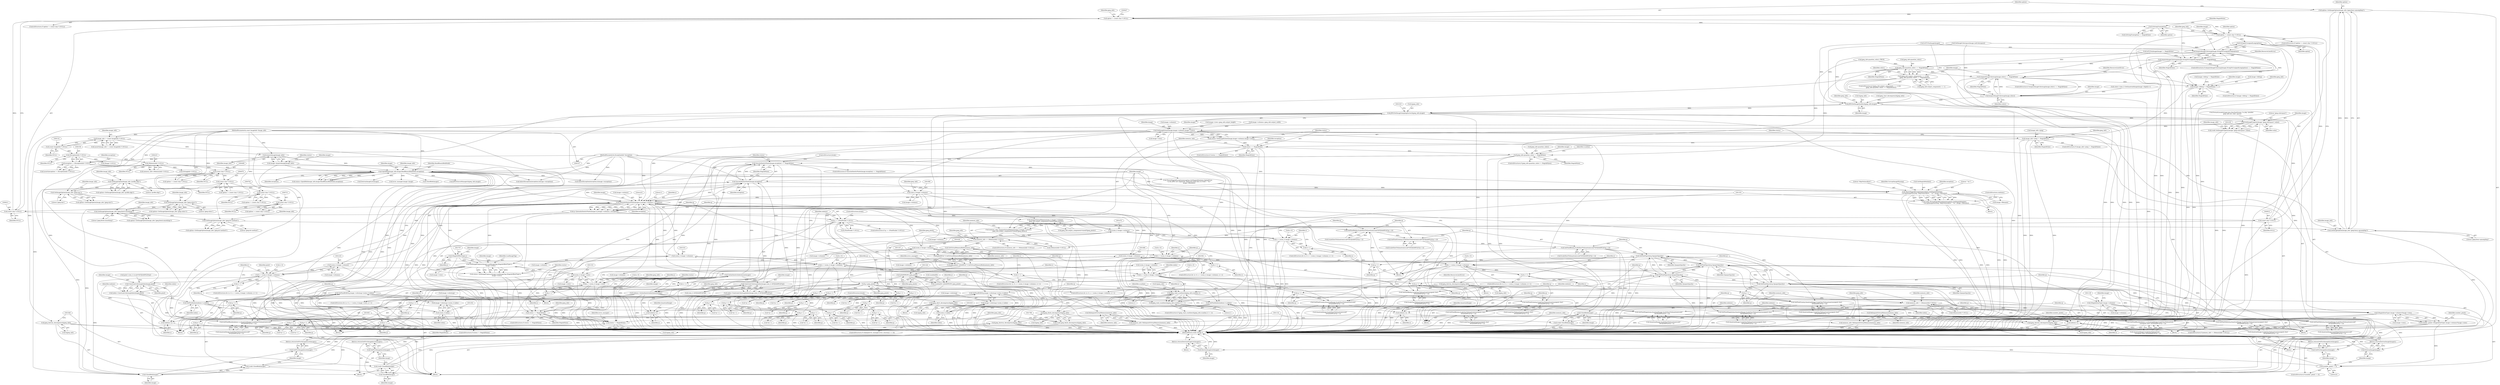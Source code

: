 digraph "0_ImageMagick_f6e9d0d9955e85bdd7540b251cd50d598dacc5e6_29@pointer" {
"1000918" [label="(Call,StringToUnsignedLong(option))"];
"1000909" [label="(Call,option != (const char *) NULL)"];
"1000810" [label="(Call,option != (const char *) NULL)"];
"1000804" [label="(Call,option=GetImageOption(image_info,\"jpeg:fancy-upsampling\"))"];
"1000806" [label="(Call,GetImageOption(image_info,\"jpeg:fancy-upsampling\"))"];
"1000724" [label="(Call,GetImageOption(image_info,\"jpeg:dct-method\"))"];
"1000697" [label="(Call,GetImageOption(image_info,\"jpeg:block-smoothing\"))"];
"1000672" [label="(Call,GetImageOption(image_info,\"jpeg:colors\"))"];
"1000490" [label="(Call,GetImageOption(image_info,\"jpeg:size\"))"];
"1000320" [label="(Call,GetImageOption(image_info,\"profile:skip\"))"];
"1000179" [label="(Call,OpenBlob(image_info,image,ReadBinaryBlobMode,exception))"];
"1000175" [label="(Call,AcquireImage(image_info))"];
"1000129" [label="(Call,image_info != (const ImageInfo *) NULL)"];
"1000108" [label="(MethodParameterIn,const ImageInfo *image_info)"];
"1000131" [label="(Call,(const ImageInfo *) NULL)"];
"1000173" [label="(Call,image=AcquireImage(image_info))"];
"1000156" [label="(Call,exception != (ExceptionInfo *) NULL)"];
"1000109" [label="(MethodParameterIn,ExceptionInfo *exception)"];
"1000158" [label="(Call,(ExceptionInfo *) NULL)"];
"1000812" [label="(Call,(const char *) NULL)"];
"1000730" [label="(Call,(const char *) NULL)"];
"1000703" [label="(Call,(const char *) NULL)"];
"1000678" [label="(Call,(const char *) NULL)"];
"1000497" [label="(Call,(const char *) NULL)"];
"1000232" [label="(Call,(MemoryInfo *) NULL)"];
"1000821" [label="(Call,IsStringTrue(option))"];
"1000911" [label="(Call,(const char *) NULL)"];
"1000916" [label="(Call,AcquireImageColormap(image,StringToUnsignedLong(option)))"];
"1000915" [label="(Call,AcquireImageColormap(image,StringToUnsignedLong(option)) == MagickFalse)"];
"1000931" [label="(Call,jpeg_info.quantize_colors == MagickFalse)"];
"1000925" [label="(Call,(jpeg_info.output_components == 1) &&\n      (jpeg_info.quantize_colors == MagickFalse))"];
"1000949" [label="(Call,AcquireImageColormap(image,colors) == MagickFalse)"];
"1000958" [label="(Call,image->debug != MagickFalse)"];
"1001036" [label="(Call,image_info->ping != MagickFalse)"];
"1001063" [label="(Call,status == MagickFalse)"];
"1001157" [label="(Call,jpeg_info.quantize_colors != MagickFalse)"];
"1001745" [label="(Call,SyncAuthenticPixels(image,exception) == MagickFalse)"];
"1001763" [label="(Call,status == MagickFalse)"];
"1001772" [label="(Call,status != MagickFalse)"];
"1000950" [label="(Call,AcquireImageColormap(image,colors))"];
"1001010" [label="(Call,JPEGSetImageQuality(&jpeg_info,image))"];
"1001014" [label="(Call,JPEGSetImageSamplingFactor(&jpeg_info,image))"];
"1001031" [label="(Call,SetImageProperty(image,\"jpeg:colorspace\",value))"];
"1001029" [label="(Call,(void) SetImageProperty(image,\"jpeg:colorspace\",value))"];
"1001047" [label="(Call,CloseBlob(image))"];
"1001045" [label="(Call,(void) CloseBlob(image))"];
"1001050" [label="(Call,GetFirstImageInList(image))"];
"1001049" [label="(Return,return(GetFirstImageInList(image));)"];
"1001054" [label="(Call,SetImageExtent(image,image->columns,image->rows))"];
"1001052" [label="(Call,status=SetImageExtent(image,image->columns,image->rows))"];
"1001074" [label="(Call,DestroyImageList(image))"];
"1001073" [label="(Return,return(DestroyImageList(image));)"];
"1001079" [label="(Call,(size_t) image->columns)"];
"1001078" [label="(Call,AcquireVirtualMemory((size_t) image->columns,\n     jpeg_info.output_components*sizeof(*jpeg_pixels)))"];
"1001076" [label="(Call,memory_info=AcquireVirtualMemory((size_t) image->columns,\n     jpeg_info.output_components*sizeof(*jpeg_pixels)))"];
"1001092" [label="(Call,memory_info == (MemoryInfo *) NULL)"];
"1001108" [label="(Call,GetVirtualMemoryBlob(memory_info))"];
"1001106" [label="(Call,(JSAMPLE *) GetVirtualMemoryBlob(memory_info))"];
"1001104" [label="(Call,jpeg_pixels=(JSAMPLE *) GetVirtualMemoryBlob(memory_info))"];
"1001323" [label="(Call,(JSAMPROW) jpeg_pixels)"];
"1001319" [label="(Call,scanline[0]=(JSAMPROW) jpeg_pixels)"];
"1001345" [label="(Call,jpeg_read_scanlines(&jpeg_info,scanline,1))"];
"1001344" [label="(Call,jpeg_read_scanlines(&jpeg_info,scanline,1) != 1)"];
"1001767" [label="(Call,jpeg_abort_decompress(&jpeg_info))"];
"1001790" [label="(Call,jpeg_finish_decompress(&jpeg_info))"];
"1001788" [label="(Call,(void) jpeg_finish_decompress(&jpeg_info))"];
"1001793" [label="(Call,jpeg_destroy_decompress(&jpeg_info))"];
"1001364" [label="(Call,p=jpeg_pixels)"];
"1001454" [label="(Call,p++)"];
"1001486" [label="(Call,p++)"];
"1001495" [label="(Call,p++)"];
"1001504" [label="(Call,p++)"];
"1001535" [label="(Call,p++)"];
"1001546" [label="(Call,p++)"];
"1001557" [label="(Call,p++)"];
"1001570" [label="(Call,p++)"];
"1001621" [label="(Call,p++)"];
"1001653" [label="(Call,p++)"];
"1001662" [label="(Call,p++)"];
"1001671" [label="(Call,p++)"];
"1001702" [label="(Call,p++)"];
"1001713" [label="(Call,p++)"];
"1001724" [label="(Call,p++)"];
"1001737" [label="(Call,p++)"];
"1001119" [label="(Call,memory_info != (MemoryInfo *) NULL)"];
"1001126" [label="(Call,RelinquishVirtualMemory(memory_info))"];
"1001124" [label="(Call,memory_info=RelinquishVirtualMemory(memory_info))"];
"1001798" [label="(Call,RelinquishVirtualMemory(memory_info))"];
"1001796" [label="(Call,memory_info=RelinquishVirtualMemory(memory_info))"];
"1001138" [label="(Call,(MagickSizeType) image->columns)"];
"1001137" [label="(Call,(MagickSizeType) image->columns*image->rows)"];
"1001135" [label="(Call,number_pixels=(MagickSizeType) image->columns*image->rows)"];
"1001147" [label="(Call,number_pixels != 0)"];
"1001369" [label="(Call,QueueAuthenticPixels(image,0,y,image->columns,1,exception))"];
"1001367" [label="(Call,q=QueueAuthenticPixels(image,0,y,image->columns,1,exception))"];
"1001379" [label="(Call,q == (PixelPacket *) NULL)"];
"1001445" [label="(Call,SetPixelRGBO(q,image->colormap+(ssize_t) index))"];
"1001456" [label="(Call,q++)"];
"1001479" [label="(Call,SetPixelRed(q,ScaleShortToQuantum(scale*GETJSAMPLE(*p++))))"];
"1001488" [label="(Call,SetPixelGreen(q,ScaleShortToQuantum(scale*GETJSAMPLE(*p++))))"];
"1001497" [label="(Call,SetPixelBlue(q,ScaleShortToQuantum(scale*GETJSAMPLE(*p++))))"];
"1001506" [label="(Call,SetPixelOpacity(q,OpaqueOpacity))"];
"1001509" [label="(Call,q++)"];
"1001572" [label="(Call,SetPixelOpacity(q,OpaqueOpacity))"];
"1001575" [label="(Call,q++)"];
"1001526" [label="(Call,SetPixelCyan(q,QuantumRange-ScaleShortToQuantum(scale*\n                GETJSAMPLE(*p++))))"];
"1001537" [label="(Call,SetPixelMagenta(q,QuantumRange-ScaleShortToQuantum(scale*\n                GETJSAMPLE(*p++))))"];
"1001548" [label="(Call,SetPixelYellow(q,QuantumRange-ScaleShortToQuantum(scale*\n                GETJSAMPLE(*p++))))"];
"1001673" [label="(Call,SetPixelOpacity(q,OpaqueOpacity))"];
"1001676" [label="(Call,q++)"];
"1001646" [label="(Call,SetPixelRed(q,ScaleCharToQuantum((unsigned char)\n              GETJSAMPLE(*p++))))"];
"1001655" [label="(Call,SetPixelGreen(q,ScaleCharToQuantum((unsigned char)\n              GETJSAMPLE(*p++))))"];
"1001664" [label="(Call,SetPixelBlue(q,ScaleCharToQuantum((unsigned char)\n              GETJSAMPLE(*p++))))"];
"1001739" [label="(Call,SetPixelOpacity(q,OpaqueOpacity))"];
"1001742" [label="(Call,q++)"];
"1001693" [label="(Call,SetPixelCyan(q,QuantumRange-ScaleCharToQuantum((unsigned char)\n              GETJSAMPLE(*p++))))"];
"1001704" [label="(Call,SetPixelMagenta(q,QuantumRange-ScaleCharToQuantum((unsigned char)\n              GETJSAMPLE(*p++))))"];
"1001715" [label="(Call,SetPixelYellow(q,QuantumRange-ScaleCharToQuantum((unsigned char)\n              GETJSAMPLE(*p++))))"];
"1001612" [label="(Call,SetPixelRGBO(q,image->colormap+(ssize_t) index))"];
"1001623" [label="(Call,q++)"];
"1001387" [label="(Call,GetAuthenticIndexQueue(image))"];
"1001385" [label="(Call,indexes=GetAuthenticIndexQueue(image))"];
"1001440" [label="(Call,SetPixelIndex(indexes+x,index))"];
"1001451" [label="(Call,(ssize_t) index)"];
"1001447" [label="(Call,image->colormap+(ssize_t) index)"];
"1001441" [label="(Call,indexes+x)"];
"1001559" [label="(Call,SetPixelBlack(indexes+x,QuantumRange-ScaleShortToQuantum(scale*\n                GETJSAMPLE(*p++))))"];
"1001560" [label="(Call,indexes+x)"];
"1001607" [label="(Call,SetPixelIndex(indexes+x,index))"];
"1001618" [label="(Call,(ssize_t) index)"];
"1001614" [label="(Call,image->colormap+(ssize_t) index)"];
"1001608" [label="(Call,indexes+x)"];
"1001726" [label="(Call,SetPixelBlack(indexes+x,QuantumRange-ScaleCharToQuantum(\n              (unsigned char) GETJSAMPLE(*p++))))"];
"1001727" [label="(Call,indexes+x)"];
"1001437" [label="(Call,ConstrainColormapIndex(image,pixel))"];
"1001435" [label="(Call,index=ConstrainColormapIndex(image,pixel))"];
"1001746" [label="(Call,SyncAuthenticPixels(image,exception))"];
"1001354" [label="(Call,ThrowMagickException(exception,GetMagickModule(),\n          CorruptImageWarning,\"SkipToSyncByte\",\"`%s'\",image->filename))"];
"1001352" [label="(Call,(void) ThrowMagickException(exception,GetMagickModule(),\n          CorruptImageWarning,\"SkipToSyncByte\",\"`%s'\",image->filename))"];
"1001753" [label="(Call,SetImageProgress(image,LoadImageTag,(MagickOffsetType) y,\n      image->rows))"];
"1001332" [label="(Call,(ssize_t) image->rows)"];
"1001330" [label="(Call,y < (ssize_t) image->rows)"];
"1001337" [label="(Call,y++)"];
"1001751" [label="(Call,status=SetImageProgress(image,LoadImageTag,(MagickOffsetType) y,\n      image->rows))"];
"1001802" [label="(Call,CloseBlob(image))"];
"1001800" [label="(Call,(void) CloseBlob(image))"];
"1001805" [label="(Call,GetFirstImageInList(image))"];
"1001804" [label="(Return,return(GetFirstImageInList(image));)"];
"1001600" [label="(Call,ConstrainColormapIndex(image,(size_t) GETJSAMPLE(*p)))"];
"1001598" [label="(Call,index=ConstrainColormapIndex(image,(size_t) GETJSAMPLE(*p)))"];
"1001417" [label="(Call,(ssize_t) image->columns)"];
"1001415" [label="(Call,x < (ssize_t) image->columns)"];
"1001422" [label="(Call,x++)"];
"1001471" [label="(Call,(ssize_t) image->columns)"];
"1001469" [label="(Call,x < (ssize_t) image->columns)"];
"1001476" [label="(Call,x++)"];
"1001518" [label="(Call,(ssize_t) image->columns)"];
"1001516" [label="(Call,x < (ssize_t) image->columns)"];
"1001523" [label="(Call,x++)"];
"1001590" [label="(Call,(ssize_t) image->columns)"];
"1001588" [label="(Call,x < (ssize_t) image->columns)"];
"1001595" [label="(Call,x++)"];
"1001638" [label="(Call,(ssize_t) image->columns)"];
"1001636" [label="(Call,x < (ssize_t) image->columns)"];
"1001643" [label="(Call,x++)"];
"1001685" [label="(Call,(ssize_t) image->columns)"];
"1001683" [label="(Call,x < (ssize_t) image->columns)"];
"1001690" [label="(Call,x++)"];
"1001756" [label="(Call,(MagickOffsetType) y)"];
"1001133" [label="(Call,CloseBlob(image))"];
"1001131" [label="(Call,(void) CloseBlob(image))"];
"1001151" [label="(Call,GetFirstImageInList(image))"];
"1001150" [label="(Return,return(GetFirstImageInList(image));)"];
"1001154" [label="(Call,DestroyImage(image))"];
"1001153" [label="(Return,return(DestroyImage(image));)"];
"1001042" [label="(Call,jpeg_destroy_decompress(&jpeg_info))"];
"1001098" [label="(Call,jpeg_destroy_decompress(&jpeg_info))"];
"1001128" [label="(Call,jpeg_destroy_decompress(&jpeg_info))"];
"1001470" [label="(Identifier,x)"];
"1000673" [label="(Identifier,image_info)"];
"1001134" [label="(Identifier,image)"];
"1001348" [label="(Identifier,scanline)"];
"1001675" [label="(Identifier,OpaqueOpacity)"];
"1000928" [label="(Identifier,jpeg_info)"];
"1001094" [label="(Call,(MemoryInfo *) NULL)"];
"1001763" [label="(Call,status == MagickFalse)"];
"1000497" [label="(Call,(const char *) NULL)"];
"1001098" [label="(Call,jpeg_destroy_decompress(&jpeg_info))"];
"1001654" [label="(Identifier,p)"];
"1001109" [label="(Identifier,memory_info)"];
"1001067" [label="(Call,InheritException(exception,&image->exception))"];
"1001479" [label="(Call,SetPixelRed(q,ScaleShortToQuantum(scale*GETJSAMPLE(*p++))))"];
"1001665" [label="(Identifier,q)"];
"1001476" [label="(Call,x++)"];
"1001759" [label="(Call,image->rows)"];
"1001485" [label="(Call,*p++)"];
"1000919" [label="(Identifier,option)"];
"1001736" [label="(Call,*p++)"];
"1001487" [label="(Identifier,p)"];
"1000949" [label="(Call,AcquireImageColormap(image,colors) == MagickFalse)"];
"1001157" [label="(Call,jpeg_info.quantize_colors != MagickFalse)"];
"1000811" [label="(Identifier,option)"];
"1000953" [label="(Identifier,MagickFalse)"];
"1001623" [label="(Call,q++)"];
"1001738" [label="(Identifier,p)"];
"1001384" [label="(ControlStructure,break;)"];
"1001439" [label="(Identifier,pixel)"];
"1001456" [label="(Call,q++)"];
"1001715" [label="(Call,SetPixelYellow(q,QuantumRange-ScaleCharToQuantum((unsigned char)\n              GETJSAMPLE(*p++))))"];
"1001444" [label="(Identifier,index)"];
"1000682" [label="(Call,jpeg_info.quantize_colors=TRUE)"];
"1001747" [label="(Identifier,image)"];
"1001507" [label="(Identifier,q)"];
"1001427" [label="(Identifier,pixel)"];
"1001684" [label="(Identifier,x)"];
"1001331" [label="(Identifier,y)"];
"1000699" [label="(Literal,\"jpeg:block-smoothing\")"];
"1001570" [label="(Call,p++)"];
"1000806" [label="(Call,GetImageOption(image_info,\"jpeg:fancy-upsampling\"))"];
"1001509" [label="(Call,q++)"];
"1001679" [label="(ControlStructure,for (x=0; x < (ssize_t) image->columns; x++))"];
"1001435" [label="(Call,index=ConstrainColormapIndex(image,pixel))"];
"1001726" [label="(Call,SetPixelBlack(indexes+x,QuantumRange-ScaleCharToQuantum(\n              (unsigned char) GETJSAMPLE(*p++))))"];
"1001415" [label="(Call,x < (ssize_t) image->columns)"];
"1000821" [label="(Call,IsStringTrue(option))"];
"1001645" [label="(Block,)"];
"1001760" [label="(Identifier,image)"];
"1001769" [label="(Identifier,jpeg_info)"];
"1000129" [label="(Call,image_info != (const ImageInfo *) NULL)"];
"1000960" [label="(Identifier,image)"];
"1001737" [label="(Call,p++)"];
"1001424" [label="(Block,)"];
"1000917" [label="(Identifier,image)"];
"1001321" [label="(Identifier,scanline)"];
"1001652" [label="(Call,*p++)"];
"1000924" [label="(ControlStructure,if ((jpeg_info.output_components == 1) &&\n      (jpeg_info.quantize_colors == MagickFalse)))"];
"1000234" [label="(Identifier,NULL)"];
"1001797" [label="(Identifier,memory_info)"];
"1001534" [label="(Call,*p++)"];
"1001120" [label="(Identifier,memory_info)"];
"1001128" [label="(Call,jpeg_destroy_decompress(&jpeg_info))"];
"1001330" [label="(Call,y < (ssize_t) image->rows)"];
"1001609" [label="(Identifier,indexes)"];
"1001690" [label="(Call,x++)"];
"1001724" [label="(Call,p++)"];
"1001454" [label="(Call,p++)"];
"1001073" [label="(Return,return(DestroyImageList(image));)"];
"1001523" [label="(Call,x++)"];
"1001664" [label="(Call,SetPixelBlue(q,ScaleCharToQuantum((unsigned char)\n              GETJSAMPLE(*p++))))"];
"1001466" [label="(Call,x=0)"];
"1001135" [label="(Call,number_pixels=(MagickSizeType) image->columns*image->rows)"];
"1001062" [label="(ControlStructure,if (status == MagickFalse))"];
"1001151" [label="(Call,GetFirstImageInList(image))"];
"1001064" [label="(Identifier,status)"];
"1001796" [label="(Call,memory_info=RelinquishVirtualMemory(memory_info))"];
"1001370" [label="(Identifier,image)"];
"1001063" [label="(Call,status == MagickFalse)"];
"1001469" [label="(Call,x < (ssize_t) image->columns)"];
"1001366" [label="(Identifier,jpeg_pixels)"];
"1001481" [label="(Call,ScaleShortToQuantum(scale*GETJSAMPLE(*p++)))"];
"1001455" [label="(Identifier,p)"];
"1000957" [label="(ControlStructure,if (image->debug != MagickFalse))"];
"1001607" [label="(Call,SetPixelIndex(indexes+x,index))"];
"1000951" [label="(Identifier,image)"];
"1001150" [label="(Return,return(GetFirstImageInList(image));)"];
"1001518" [label="(Call,(ssize_t) image->columns)"];
"1001419" [label="(Call,image->columns)"];
"1001436" [label="(Identifier,index)"];
"1000490" [label="(Call,GetImageOption(image_info,\"jpeg:size\"))"];
"1001154" [label="(Call,DestroyImage(image))"];
"1000728" [label="(Call,option != (const char *) NULL)"];
"1001633" [label="(Call,x=0)"];
"1001131" [label="(Call,(void) CloseBlob(image))"];
"1001059" [label="(Call,image->rows)"];
"1001799" [label="(Identifier,memory_info)"];
"1001319" [label="(Call,scanline[0]=(JSAMPROW) jpeg_pixels)"];
"1001772" [label="(Call,status != MagickFalse)"];
"1001074" [label="(Call,DestroyImageList(image))"];
"1000909" [label="(Call,option != (const char *) NULL)"];
"1000804" [label="(Call,option=GetImageOption(image_info,\"jpeg:fancy-upsampling\"))"];
"1001367" [label="(Call,q=QueueAuthenticPixels(image,0,y,image->columns,1,exception))"];
"1001158" [label="(Call,jpeg_info.quantize_colors)"];
"1000913" [label="(Identifier,NULL)"];
"1001373" [label="(Call,image->columns)"];
"1001121" [label="(Call,(MemoryInfo *) NULL)"];
"1001457" [label="(Identifier,q)"];
"1001053" [label="(Identifier,status)"];
"1001351" [label="(Block,)"];
"1001129" [label="(Call,&jpeg_info)"];
"1000725" [label="(Identifier,image_info)"];
"1001517" [label="(Identifier,x)"];
"1001661" [label="(Call,*p++)"];
"1000492" [label="(Literal,\"jpeg:size\")"];
"1001136" [label="(Identifier,number_pixels)"];
"1001349" [label="(Literal,1)"];
"1000133" [label="(Identifier,NULL)"];
"1001716" [label="(Identifier,q)"];
"1000726" [label="(Literal,\"jpeg:dct-method\")"];
"1001672" [label="(Identifier,p)"];
"1001755" [label="(Identifier,LoadImageTag)"];
"1000730" [label="(Call,(const char *) NULL)"];
"1000910" [label="(Identifier,option)"];
"1001441" [label="(Call,indexes+x)"];
"1001795" [label="(Identifier,jpeg_info)"];
"1001320" [label="(Call,scanline[0])"];
"1001538" [label="(Identifier,q)"];
"1001068" [label="(Identifier,exception)"];
"1000499" [label="(Identifier,NULL)"];
"1001537" [label="(Call,SetPixelMagenta(q,QuantumRange-ScaleShortToQuantum(scale*\n                GETJSAMPLE(*p++))))"];
"1001346" [label="(Call,&jpeg_info)"];
"1001618" [label="(Call,(ssize_t) index)"];
"1001802" [label="(Call,CloseBlob(image))"];
"1001691" [label="(Identifier,x)"];
"1001130" [label="(Identifier,jpeg_info)"];
"1001585" [label="(Call,x=0)"];
"1001494" [label="(Call,*p++)"];
"1001528" [label="(Call,QuantumRange-ScaleShortToQuantum(scale*\n                GETJSAMPLE(*p++)))"];
"1001560" [label="(Call,indexes+x)"];
"1000807" [label="(Identifier,image_info)"];
"1000831" [label="(Call,image->columns=jpeg_info.output_width)"];
"1001147" [label="(Call,number_pixels != 0)"];
"1001611" [label="(Identifier,index)"];
"1001037" [label="(Call,image_info->ping)"];
"1001767" [label="(Call,jpeg_abort_decompress(&jpeg_info))"];
"1001032" [label="(Identifier,image)"];
"1001050" [label="(Call,GetFirstImageInList(image))"];
"1001108" [label="(Call,GetVirtualMemoryBlob(memory_info))"];
"1001572" [label="(Call,SetPixelOpacity(q,OpaqueOpacity))"];
"1001614" [label="(Call,image->colormap+(ssize_t) index)"];
"1001595" [label="(Call,x++)"];
"1000191" [label="(Call,DestroyImageList(image))"];
"1001806" [label="(Identifier,image)"];
"1001632" [label="(ControlStructure,for (x=0; x < (ssize_t) image->columns; x++))"];
"1001042" [label="(Call,jpeg_destroy_decompress(&jpeg_info))"];
"1001156" [label="(ControlStructure,if (jpeg_info.quantize_colors != MagickFalse))"];
"1001742" [label="(Call,q++)"];
"1001596" [label="(Identifier,x)"];
"1001744" [label="(ControlStructure,if (SyncAuthenticPixels(image,exception) == MagickFalse))"];
"1001791" [label="(Call,&jpeg_info)"];
"1001535" [label="(Call,p++)"];
"1000925" [label="(Call,(jpeg_info.output_components == 1) &&\n      (jpeg_info.quantize_colors == MagickFalse))"];
"1001138" [label="(Call,(MagickSizeType) image->columns)"];
"1001646" [label="(Call,SetPixelRed(q,ScaleCharToQuantum((unsigned char)\n              GETJSAMPLE(*p++))))"];
"1001506" [label="(Call,SetPixelOpacity(q,OpaqueOpacity))"];
"1000810" [label="(Call,option != (const char *) NULL)"];
"1001012" [label="(Identifier,jpeg_info)"];
"1001338" [label="(Identifier,y)"];
"1000182" [label="(Identifier,ReadBinaryBlobMode)"];
"1000732" [label="(Identifier,NULL)"];
"1001558" [label="(Identifier,p)"];
"1001332" [label="(Call,(ssize_t) image->rows)"];
"1000962" [label="(Identifier,MagickFalse)"];
"1000491" [label="(Identifier,image_info)"];
"1001015" [label="(Call,&jpeg_info)"];
"1001143" [label="(Call,image->rows)"];
"1001478" [label="(Block,)"];
"1001386" [label="(Identifier,indexes)"];
"1001739" [label="(Call,SetPixelOpacity(q,OpaqueOpacity))"];
"1001749" [label="(Identifier,MagickFalse)"];
"1001756" [label="(Call,(MagickOffsetType) y)"];
"1001388" [label="(Identifier,image)"];
"1001104" [label="(Call,jpeg_pixels=(JSAMPLE *) GetVirtualMemoryBlob(memory_info))"];
"1001746" [label="(Call,SyncAuthenticPixels(image,exception))"];
"1001766" [label="(Block,)"];
"1001093" [label="(Identifier,memory_info)"];
"1001526" [label="(Call,SetPixelCyan(q,QuantumRange-ScaleShortToQuantum(scale*\n                GETJSAMPLE(*p++))))"];
"1001440" [label="(Call,SetPixelIndex(indexes+x,index))"];
"1001153" [label="(Return,return(DestroyImage(image));)"];
"1001052" [label="(Call,status=SetImageExtent(image,image->columns,image->rows))"];
"1000900" [label="(Call,SetImageColorspace(image,LabColorspace))"];
"1001328" [label="(Identifier,y)"];
"1001539" [label="(Call,QuantumRange-ScaleShortToQuantum(scale*\n                GETJSAMPLE(*p++)))"];
"1001066" [label="(Block,)"];
"1000931" [label="(Call,jpeg_info.quantize_colors == MagickFalse)"];
"1000695" [label="(Call,option=GetImageOption(image_info,\"jpeg:block-smoothing\"))"];
"1000130" [label="(Identifier,image_info)"];
"1001326" [label="(ControlStructure,for (y=0; y < (ssize_t) image->rows; y++))"];
"1000916" [label="(Call,AcquireImageColormap(image,StringToUnsignedLong(option)))"];
"1001730" [label="(Call,QuantumRange-ScaleCharToQuantum(\n              (unsigned char) GETJSAMPLE(*p++)))"];
"1000820" [label="(Call,IsStringTrue(option) != MagickFalse)"];
"1001613" [label="(Identifier,q)"];
"1001727" [label="(Call,indexes+x)"];
"1001442" [label="(Identifier,indexes)"];
"1001010" [label="(Call,JPEGSetImageQuality(&jpeg_info,image))"];
"1000678" [label="(Call,(const char *) NULL)"];
"1001504" [label="(Call,p++)"];
"1001597" [label="(Block,)"];
"1000604" [label="(Call,image->debug != MagickFalse)"];
"1001765" [label="(Identifier,MagickFalse)"];
"1001102" [label="(Identifier,ResourceLimitError)"];
"1000955" [label="(Identifier,ResourceLimitError)"];
"1001445" [label="(Call,SetPixelRGBO(q,image->colormap+(ssize_t) index))"];
"1001029" [label="(Call,(void) SetImageProperty(image,\"jpeg:colorspace\",value))"];
"1000805" [label="(Identifier,option)"];
"1000893" [label="(Call,IsITUFaxImage(image) != MagickFalse)"];
"1000181" [label="(Identifier,image)"];
"1001758" [label="(Identifier,y)"];
"1001423" [label="(Identifier,x)"];
"1000922" [label="(Identifier,ResourceLimitError)"];
"1001075" [label="(Identifier,image)"];
"1001694" [label="(Identifier,q)"];
"1001106" [label="(Call,(JSAMPLE *) GetVirtualMemoryBlob(memory_info))"];
"1001011" [label="(Call,&jpeg_info)"];
"1001638" [label="(Call,(ssize_t) image->columns)"];
"1001685" [label="(Call,(ssize_t) image->columns)"];
"1001365" [label="(Identifier,p)"];
"1001624" [label="(Identifier,q)"];
"1000703" [label="(Call,(const char *) NULL)"];
"1001584" [label="(ControlStructure,for (x=0; x < (ssize_t) image->columns; x++))"];
"1000672" [label="(Call,GetImageOption(image_info,\"jpeg:colors\"))"];
"1001773" [label="(Identifier,status)"];
"1001451" [label="(Call,(ssize_t) index)"];
"1001674" [label="(Identifier,q)"];
"1001358" [label="(Literal,\"SkipToSyncByte\")"];
"1000650" [label="(Call,ThrowMagickException(exception,GetMagickModule(),OptionError,\n      \"12-bit JPEG not supported. Reducing pixel data to 8 bits\",\"`%s'\",\n      image->filename))"];
"1001091" [label="(ControlStructure,if (memory_info == (MemoryInfo *) NULL))"];
"1000109" [label="(MethodParameterIn,ExceptionInfo *exception)"];
"1001706" [label="(Call,QuantumRange-ScaleCharToQuantum((unsigned char)\n              GETJSAMPLE(*p++)))"];
"1001105" [label="(Identifier,jpeg_pixels)"];
"1001653" [label="(Call,p++)"];
"1001387" [label="(Call,GetAuthenticIndexQueue(image))"];
"1001703" [label="(Identifier,p)"];
"1001357" [label="(Identifier,CorruptImageWarning)"];
"1001114" [label="(Identifier,error_manager)"];
"1001356" [label="(Call,GetMagickModule())"];
"1001417" [label="(Call,(ssize_t) image->columns)"];
"1000289" [label="(Call,InheritException(exception,&image->exception))"];
"1001014" [label="(Call,JPEGSetImageSamplingFactor(&jpeg_info,image))"];
"1001788" [label="(Call,(void) jpeg_finish_decompress(&jpeg_info))"];
"1001573" [label="(Identifier,q)"];
"1001369" [label="(Call,QueueAuthenticPixels(image,0,y,image->columns,1,exception))"];
"1001601" [label="(Identifier,image)"];
"1001146" [label="(ControlStructure,if (number_pixels != 0))"];
"1001144" [label="(Identifier,image)"];
"1001569" [label="(Call,*p++)"];
"1001524" [label="(Identifier,x)"];
"1001516" [label="(Call,x < (ssize_t) image->columns)"];
"1001371" [label="(Literal,0)"];
"1001771" [label="(ControlStructure,if (status != MagickFalse))"];
"1001041" [label="(Block,)"];
"1001670" [label="(Call,*p++)"];
"1001323" [label="(Call,(JSAMPROW) jpeg_pixels)"];
"1001745" [label="(Call,SyncAuthenticPixels(image,exception) == MagickFalse)"];
"1001477" [label="(Identifier,x)"];
"1001677" [label="(Identifier,q)"];
"1001325" [label="(Identifier,jpeg_pixels)"];
"1000110" [label="(Block,)"];
"1001562" [label="(Identifier,x)"];
"1000701" [label="(Call,option != (const char *) NULL)"];
"1001490" [label="(Call,ScaleShortToQuantum(scale*GETJSAMPLE(*p++)))"];
"1001750" [label="(ControlStructure,break;)"];
"1001608" [label="(Call,indexes+x)"];
"1001520" [label="(Call,image->columns)"];
"1001702" [label="(Call,p++)"];
"1001656" [label="(Identifier,q)"];
"1000155" [label="(Call,assert(exception != (ExceptionInfo *) NULL))"];
"1001339" [label="(Block,)"];
"1001666" [label="(Call,ScaleCharToQuantum((unsigned char)\n              GETJSAMPLE(*p++)))"];
"1000808" [label="(Literal,\"jpeg:fancy-upsampling\")"];
"1000108" [label="(MethodParameterIn,const ImageInfo *image_info)"];
"1001344" [label="(Call,jpeg_read_scanlines(&jpeg_info,scanline,1) != 1)"];
"1001343" [label="(ControlStructure,if (jpeg_read_scanlines(&jpeg_info,scanline,1) != 1))"];
"1001692" [label="(Block,)"];
"1000958" [label="(Call,image->debug != MagickFalse)"];
"1001031" [label="(Call,SetImageProperty(image,\"jpeg:colorspace\",value))"];
"1001643" [label="(Call,x++)"];
"1001127" [label="(Identifier,memory_info)"];
"1001804" [label="(Return,return(GetFirstImageInList(image));)"];
"1001640" [label="(Call,image->columns)"];
"1001762" [label="(ControlStructure,if (status == MagickFalse))"];
"1000908" [label="(ControlStructure,if (option != (const char *) NULL))"];
"1001081" [label="(Call,image->columns)"];
"1001076" [label="(Call,memory_info=AcquireVirtualMemory((size_t) image->columns,\n     jpeg_info.output_components*sizeof(*jpeg_pixels)))"];
"1001411" [label="(ControlStructure,for (x=0; x < (ssize_t) image->columns; x++))"];
"1001355" [label="(Identifier,exception)"];
"1001363" [label="(ControlStructure,continue;)"];
"1001764" [label="(Identifier,status)"];
"1001385" [label="(Call,indexes=GetAuthenticIndexQueue(image))"];
"1001731" [label="(Identifier,QuantumRange)"];
"1001034" [label="(Identifier,value)"];
"1000676" [label="(Call,option != (const char *) NULL)"];
"1000321" [label="(Identifier,image_info)"];
"1001426" [label="(Call,pixel=(size_t) (scale*GETJSAMPLE(*p)))"];
"1000176" [label="(Identifier,image_info)"];
"1001621" [label="(Call,p++)"];
"1001770" [label="(ControlStructure,break;)"];
"1001092" [label="(Call,memory_info == (MemoryInfo *) NULL)"];
"1001416" [label="(Identifier,x)"];
"1001794" [label="(Call,&jpeg_info)"];
"1001020" [label="(Call,FormatLocaleString(value,MaxTextExtent,\"%.20g\",(double)\n    jpeg_info.out_color_space))"];
"1001352" [label="(Call,(void) ThrowMagickException(exception,GetMagickModule(),\n          CorruptImageWarning,\"SkipToSyncByte\",\"`%s'\",image->filename))"];
"1001359" [label="(Literal,\"`%s'\")"];
"1000939" [label="(Identifier,colors)"];
"1001465" [label="(ControlStructure,for (x=0; x < (ssize_t) image->columns; x++))"];
"1000697" [label="(Call,GetImageOption(image_info,\"jpeg:block-smoothing\"))"];
"1001079" [label="(Call,(size_t) image->columns)"];
"1001448" [label="(Call,image->colormap)"];
"1001798" [label="(Call,RelinquishVirtualMemory(memory_info))"];
"1001673" [label="(Call,SetPixelOpacity(q,OpaqueOpacity))"];
"1000160" [label="(Identifier,NULL)"];
"1000232" [label="(Call,(MemoryInfo *) NULL)"];
"1001559" [label="(Call,SetPixelBlack(indexes+x,QuantumRange-ScaleShortToQuantum(scale*\n                GETJSAMPLE(*p++))))"];
"1001152" [label="(Identifier,image)"];
"1001588" [label="(Call,x < (ssize_t) image->columns)"];
"1001055" [label="(Identifier,image)"];
"1001752" [label="(Identifier,status)"];
"1001412" [label="(Call,x=0)"];
"1001512" [label="(ControlStructure,for (x=0; x < (ssize_t) image->columns; x++))"];
"1001453" [label="(Identifier,index)"];
"1001563" [label="(Call,QuantumRange-ScaleShortToQuantum(scale*\n                GETJSAMPLE(*p++)))"];
"1001610" [label="(Identifier,x)"];
"1001380" [label="(Identifier,q)"];
"1001368" [label="(Identifier,q)"];
"1001729" [label="(Identifier,x)"];
"1000932" [label="(Call,jpeg_info.quantize_colors)"];
"1000809" [label="(ControlStructure,if (option != (const char *) NULL))"];
"1001557" [label="(Call,p++)"];
"1000322" [label="(Literal,\"profile:skip\")"];
"1001013" [label="(Identifier,image)"];
"1001126" [label="(Call,RelinquishVirtualMemory(memory_info))"];
"1001438" [label="(Identifier,image)"];
"1000235" [label="(Call,error_manager.image=image)"];
"1001574" [label="(Identifier,OpaqueOpacity)"];
"1001714" [label="(Identifier,p)"];
"1001480" [label="(Identifier,q)"];
"1000674" [label="(Literal,\"jpeg:colors\")"];
"1001499" [label="(Call,ScaleShortToQuantum(scale*GETJSAMPLE(*p++)))"];
"1001447" [label="(Call,image->colormap+(ssize_t) index)"];
"1001676" [label="(Call,q++)"];
"1001590" [label="(Call,(ssize_t) image->columns)"];
"1001488" [label="(Call,SetPixelGreen(q,ScaleShortToQuantum(scale*GETJSAMPLE(*p++))))"];
"1001743" [label="(Identifier,q)"];
"1000495" [label="(Call,option != (const char *) NULL)"];
"1000230" [label="(Call,memory_info=(MemoryInfo *) NULL)"];
"1001662" [label="(Call,p++)"];
"1001497" [label="(Call,SetPixelBlue(q,ScaleShortToQuantum(scale*GETJSAMPLE(*p++))))"];
"1001036" [label="(Call,image_info->ping != MagickFalse)"];
"1001550" [label="(Call,QuantumRange-ScaleShortToQuantum(scale*\n                GETJSAMPLE(*p++)))"];
"1001508" [label="(Identifier,OpaqueOpacity)"];
"1001486" [label="(Call,p++)"];
"1001536" [label="(Identifier,p)"];
"1001695" [label="(Call,QuantumRange-ScaleCharToQuantum((unsigned char)\n              GETJSAMPLE(*p++)))"];
"1000926" [label="(Call,jpeg_info.output_components == 1)"];
"1000817" [label="(Identifier,jpeg_info)"];
"1000269" [label="(Call,CloseBlob(image))"];
"1001045" [label="(Call,(void) CloseBlob(image))"];
"1000698" [label="(Identifier,image_info)"];
"1000814" [label="(Identifier,NULL)"];
"1000175" [label="(Call,AcquireImage(image_info))"];
"1001647" [label="(Identifier,q)"];
"1001125" [label="(Identifier,memory_info)"];
"1001155" [label="(Identifier,image)"];
"1001117" [label="(Block,)"];
"1000179" [label="(Call,OpenBlob(image_info,image,ReadBinaryBlobMode,exception))"];
"1001549" [label="(Identifier,q)"];
"1001097" [label="(Block,)"];
"1000950" [label="(Call,AcquireImageColormap(image,colors))"];
"1001620" [label="(Identifier,index)"];
"1001049" [label="(Return,return(GetFirstImageInList(image));)"];
"1001360" [label="(Call,image->filename)"];
"1001035" [label="(ControlStructure,if (image_info->ping != MagickFalse))"];
"1000178" [label="(Identifier,status)"];
"1001048" [label="(Identifier,image)"];
"1001118" [label="(ControlStructure,if (memory_info != (MemoryInfo *) NULL))"];
"1001149" [label="(Literal,0)"];
"1001334" [label="(Call,image->rows)"];
"1001800" [label="(Call,(void) CloseBlob(image))"];
"1001740" [label="(Identifier,q)"];
"1000724" [label="(Call,GetImageOption(image_info,\"jpeg:dct-method\"))"];
"1001446" [label="(Identifier,q)"];
"1000935" [label="(Identifier,MagickFalse)"];
"1001683" [label="(Call,x < (ssize_t) image->columns)"];
"1000911" [label="(Call,(const char *) NULL)"];
"1001378" [label="(ControlStructure,if (q == (PixelPacket *) NULL))"];
"1001680" [label="(Call,x=0)"];
"1001602" [label="(Call,(size_t) GETJSAMPLE(*p))"];
"1000722" [label="(Call,option=GetImageOption(image_info,\"jpeg:dct-method\"))"];
"1001503" [label="(Call,*p++)"];
"1001774" [label="(Identifier,MagickFalse)"];
"1001600" [label="(Call,ConstrainColormapIndex(image,(size_t) GETJSAMPLE(*p)))"];
"1000938" [label="(Call,colors=(size_t) GetQuantumRange(image->depth)+1)"];
"1001510" [label="(Identifier,q)"];
"1001051" [label="(Identifier,image)"];
"1001473" [label="(Call,image->columns)"];
"1001648" [label="(Call,ScaleCharToQuantum((unsigned char)\n              GETJSAMPLE(*p++)))"];
"1001040" [label="(Identifier,MagickFalse)"];
"1000320" [label="(Call,GetImageOption(image_info,\"profile:skip\"))"];
"1001655" [label="(Call,SetPixelGreen(q,ScaleCharToQuantum((unsigned char)\n              GETJSAMPLE(*p++))))"];
"1001781" [label="(ControlStructure,if (setjmp(error_manager.error_recovery) == 0))"];
"1001056" [label="(Call,image->columns)"];
"1000915" [label="(Call,AcquireImageColormap(image,StringToUnsignedLong(option)) == MagickFalse)"];
"1000967" [label="(Identifier,image)"];
"1001350" [label="(Literal,1)"];
"1001345" [label="(Call,jpeg_read_scanlines(&jpeg_info,scanline,1))"];
"1001657" [label="(Call,ScaleCharToQuantum((unsigned char)\n              GETJSAMPLE(*p++)))"];
"1001576" [label="(Identifier,q)"];
"1001547" [label="(Identifier,p)"];
"1001723" [label="(Call,*p++)"];
"1000177" [label="(Call,status=OpenBlob(image_info,image,ReadBinaryBlobMode,exception))"];
"1000131" [label="(Call,(const ImageInfo *) NULL)"];
"1000705" [label="(Identifier,NULL)"];
"1001495" [label="(Call,p++)"];
"1001592" [label="(Call,image->columns)"];
"1001561" [label="(Identifier,indexes)"];
"1001748" [label="(Identifier,exception)"];
"1001548" [label="(Call,SetPixelYellow(q,QuantumRange-ScaleShortToQuantum(scale*\n                GETJSAMPLE(*p++))))"];
"1001704" [label="(Call,SetPixelMagenta(q,QuantumRange-ScaleCharToQuantum((unsigned char)\n              GETJSAMPLE(*p++))))"];
"1001615" [label="(Call,image->colormap)"];
"1001044" [label="(Identifier,jpeg_info)"];
"1000157" [label="(Identifier,exception)"];
"1001793" [label="(Call,jpeg_destroy_decompress(&jpeg_info))"];
"1000488" [label="(Call,option=GetImageOption(image_info,\"jpeg:size\"))"];
"1001687" [label="(Call,image->columns)"];
"1001086" [label="(Identifier,jpeg_info)"];
"1001133" [label="(Call,CloseBlob(image))"];
"1001148" [label="(Identifier,number_pixels)"];
"1001099" [label="(Call,&jpeg_info)"];
"1001663" [label="(Identifier,p)"];
"1000920" [label="(Identifier,MagickFalse)"];
"1001525" [label="(Block,)"];
"1001443" [label="(Identifier,x)"];
"1001571" [label="(Identifier,p)"];
"1001725" [label="(Identifier,p)"];
"1001084" [label="(Call,jpeg_info.output_components*sizeof(*jpeg_pixels))"];
"1000838" [label="(Call,image->rows=jpeg_info.output_height)"];
"1000680" [label="(Identifier,NULL)"];
"1000823" [label="(Identifier,MagickFalse)"];
"1001364" [label="(Call,p=jpeg_pixels)"];
"1001377" [label="(Identifier,exception)"];
"1001422" [label="(Call,x++)"];
"1001489" [label="(Identifier,q)"];
"1000894" [label="(Call,IsITUFaxImage(image))"];
"1001376" [label="(Literal,1)"];
"1001124" [label="(Call,memory_info=RelinquishVirtualMemory(memory_info))"];
"1001589" [label="(Identifier,x)"];
"1001381" [label="(Call,(PixelPacket *) NULL)"];
"1001701" [label="(Call,*p++)"];
"1001437" [label="(Call,ConstrainColormapIndex(image,pixel))"];
"1001807" [label="(MethodReturn,static Image *)"];
"1001575" [label="(Call,q++)"];
"1000194" [label="(Call,(Image *) NULL)"];
"1001790" [label="(Call,jpeg_finish_decompress(&jpeg_info))"];
"1001805" [label="(Call,GetFirstImageInList(image))"];
"1001379" [label="(Call,q == (PixelPacket *) NULL)"];
"1001065" [label="(Identifier,MagickFalse)"];
"1001033" [label="(Literal,\"jpeg:colorspace\")"];
"1001078" [label="(Call,AcquireVirtualMemory((size_t) image->columns,\n     jpeg_info.output_components*sizeof(*jpeg_pixels)))"];
"1001754" [label="(Identifier,image)"];
"1001043" [label="(Call,&jpeg_info)"];
"1000128" [label="(Call,assert(image_info != (const ImageInfo *) NULL))"];
"1000670" [label="(Call,option=GetImageOption(image_info,\"jpeg:colors\"))"];
"1001047" [label="(Call,CloseBlob(image))"];
"1000812" [label="(Call,(const char *) NULL)"];
"1001017" [label="(Identifier,image)"];
"1001327" [label="(Call,y=0)"];
"1001612" [label="(Call,SetPixelRGBO(q,image->colormap+(ssize_t) index))"];
"1001137" [label="(Call,(MagickSizeType) image->columns*image->rows)"];
"1001636" [label="(Call,x < (ssize_t) image->columns)"];
"1001803" [label="(Identifier,image)"];
"1001753" [label="(Call,SetImageProgress(image,LoadImageTag,(MagickOffsetType) y,\n      image->rows))"];
"1000918" [label="(Call,StringToUnsignedLong(option))"];
"1001556" [label="(Call,*p++)"];
"1001054" [label="(Call,SetImageExtent(image,image->columns,image->rows))"];
"1001546" [label="(Call,p++)"];
"1001337" [label="(Call,y++)"];
"1000180" [label="(Identifier,image_info)"];
"1001498" [label="(Identifier,q)"];
"1001354" [label="(Call,ThrowMagickException(exception,GetMagickModule(),\n          CorruptImageWarning,\"SkipToSyncByte\",\"`%s'\",image->filename))"];
"1001161" [label="(Identifier,MagickFalse)"];
"1000173" [label="(Call,image=AcquireImage(image_info))"];
"1001513" [label="(Call,x=0)"];
"1000948" [label="(ControlStructure,if (AcquireImageColormap(image,colors) == MagickFalse))"];
"1000914" [label="(ControlStructure,if (AcquireImageColormap(image,StringToUnsignedLong(option)) == MagickFalse))"];
"1001165" [label="(Identifier,image)"];
"1000158" [label="(Call,(ExceptionInfo *) NULL)"];
"1001637" [label="(Identifier,x)"];
"1001705" [label="(Identifier,q)"];
"1001527" [label="(Identifier,q)"];
"1000828" [label="(Call,jpeg_start_decompress(&jpeg_info))"];
"1001778" [label="(Identifier,error_manager)"];
"1000822" [label="(Identifier,option)"];
"1001622" [label="(Identifier,p)"];
"1000309" [label="(Call,JPEGSourceManager(&jpeg_info,image))"];
"1001347" [label="(Identifier,jpeg_info)"];
"1001713" [label="(Call,p++)"];
"1001100" [label="(Identifier,jpeg_info)"];
"1001717" [label="(Call,QuantumRange-ScaleCharToQuantum((unsigned char)\n              GETJSAMPLE(*p++)))"];
"1000318" [label="(Call,option=GetImageOption(image_info,\"profile:skip\"))"];
"1000256" [label="(Call,(StringInfo *) NULL)"];
"1001471" [label="(Call,(ssize_t) image->columns)"];
"1001712" [label="(Call,*p++)"];
"1001372" [label="(Identifier,y)"];
"1001392" [label="(Identifier,jpeg_info)"];
"1000174" [label="(Identifier,image)"];
"1001505" [label="(Identifier,p)"];
"1001741" [label="(Identifier,OpaqueOpacity)"];
"1001598" [label="(Call,index=ConstrainColormapIndex(image,(size_t) GETJSAMPLE(*p)))"];
"1001728" [label="(Identifier,indexes)"];
"1001599" [label="(Identifier,index)"];
"1001119" [label="(Call,memory_info != (MemoryInfo *) NULL)"];
"1001496" [label="(Identifier,p)"];
"1001545" [label="(Call,*p++)"];
"1001077" [label="(Identifier,memory_info)"];
"1000952" [label="(Identifier,colors)"];
"1001644" [label="(Identifier,x)"];
"1001016" [label="(Identifier,jpeg_info)"];
"1001693" [label="(Call,SetPixelCyan(q,QuantumRange-ScaleCharToQuantum((unsigned char)\n              GETJSAMPLE(*p++))))"];
"1001564" [label="(Identifier,QuantumRange)"];
"1000156" [label="(Call,exception != (ExceptionInfo *) NULL)"];
"1001671" [label="(Call,p++)"];
"1001038" [label="(Identifier,image_info)"];
"1001140" [label="(Call,image->columns)"];
"1000959" [label="(Call,image->debug)"];
"1000183" [label="(Identifier,exception)"];
"1001751" [label="(Call,status=SetImageProgress(image,LoadImageTag,(MagickOffsetType) y,\n      image->rows))"];
"1001768" [label="(Call,&jpeg_info)"];
"1000918" -> "1000916"  [label="AST: "];
"1000918" -> "1000919"  [label="CFG: "];
"1000919" -> "1000918"  [label="AST: "];
"1000916" -> "1000918"  [label="CFG: "];
"1000918" -> "1001807"  [label="DDG: "];
"1000918" -> "1000916"  [label="DDG: "];
"1000909" -> "1000918"  [label="DDG: "];
"1000909" -> "1000908"  [label="AST: "];
"1000909" -> "1000911"  [label="CFG: "];
"1000910" -> "1000909"  [label="AST: "];
"1000911" -> "1000909"  [label="AST: "];
"1000917" -> "1000909"  [label="CFG: "];
"1000928" -> "1000909"  [label="CFG: "];
"1000909" -> "1001807"  [label="DDG: "];
"1000909" -> "1001807"  [label="DDG: "];
"1000909" -> "1001807"  [label="DDG: "];
"1000810" -> "1000909"  [label="DDG: "];
"1000821" -> "1000909"  [label="DDG: "];
"1000911" -> "1000909"  [label="DDG: "];
"1000810" -> "1000809"  [label="AST: "];
"1000810" -> "1000812"  [label="CFG: "];
"1000811" -> "1000810"  [label="AST: "];
"1000812" -> "1000810"  [label="AST: "];
"1000817" -> "1000810"  [label="CFG: "];
"1000827" -> "1000810"  [label="CFG: "];
"1000804" -> "1000810"  [label="DDG: "];
"1000812" -> "1000810"  [label="DDG: "];
"1000810" -> "1000821"  [label="DDG: "];
"1000804" -> "1000110"  [label="AST: "];
"1000804" -> "1000806"  [label="CFG: "];
"1000805" -> "1000804"  [label="AST: "];
"1000806" -> "1000804"  [label="AST: "];
"1000811" -> "1000804"  [label="CFG: "];
"1000804" -> "1001807"  [label="DDG: "];
"1000806" -> "1000804"  [label="DDG: "];
"1000806" -> "1000804"  [label="DDG: "];
"1000806" -> "1000808"  [label="CFG: "];
"1000807" -> "1000806"  [label="AST: "];
"1000808" -> "1000806"  [label="AST: "];
"1000806" -> "1001807"  [label="DDG: "];
"1000724" -> "1000806"  [label="DDG: "];
"1000108" -> "1000806"  [label="DDG: "];
"1000724" -> "1000722"  [label="AST: "];
"1000724" -> "1000726"  [label="CFG: "];
"1000725" -> "1000724"  [label="AST: "];
"1000726" -> "1000724"  [label="AST: "];
"1000722" -> "1000724"  [label="CFG: "];
"1000724" -> "1000722"  [label="DDG: "];
"1000724" -> "1000722"  [label="DDG: "];
"1000697" -> "1000724"  [label="DDG: "];
"1000108" -> "1000724"  [label="DDG: "];
"1000697" -> "1000695"  [label="AST: "];
"1000697" -> "1000699"  [label="CFG: "];
"1000698" -> "1000697"  [label="AST: "];
"1000699" -> "1000697"  [label="AST: "];
"1000695" -> "1000697"  [label="CFG: "];
"1000697" -> "1000695"  [label="DDG: "];
"1000697" -> "1000695"  [label="DDG: "];
"1000672" -> "1000697"  [label="DDG: "];
"1000108" -> "1000697"  [label="DDG: "];
"1000672" -> "1000670"  [label="AST: "];
"1000672" -> "1000674"  [label="CFG: "];
"1000673" -> "1000672"  [label="AST: "];
"1000674" -> "1000672"  [label="AST: "];
"1000670" -> "1000672"  [label="CFG: "];
"1000672" -> "1000670"  [label="DDG: "];
"1000672" -> "1000670"  [label="DDG: "];
"1000490" -> "1000672"  [label="DDG: "];
"1000108" -> "1000672"  [label="DDG: "];
"1000490" -> "1000488"  [label="AST: "];
"1000490" -> "1000492"  [label="CFG: "];
"1000491" -> "1000490"  [label="AST: "];
"1000492" -> "1000490"  [label="AST: "];
"1000488" -> "1000490"  [label="CFG: "];
"1000490" -> "1000488"  [label="DDG: "];
"1000490" -> "1000488"  [label="DDG: "];
"1000320" -> "1000490"  [label="DDG: "];
"1000108" -> "1000490"  [label="DDG: "];
"1000320" -> "1000318"  [label="AST: "];
"1000320" -> "1000322"  [label="CFG: "];
"1000321" -> "1000320"  [label="AST: "];
"1000322" -> "1000320"  [label="AST: "];
"1000318" -> "1000320"  [label="CFG: "];
"1000320" -> "1000318"  [label="DDG: "];
"1000320" -> "1000318"  [label="DDG: "];
"1000179" -> "1000320"  [label="DDG: "];
"1000108" -> "1000320"  [label="DDG: "];
"1000179" -> "1000177"  [label="AST: "];
"1000179" -> "1000183"  [label="CFG: "];
"1000180" -> "1000179"  [label="AST: "];
"1000181" -> "1000179"  [label="AST: "];
"1000182" -> "1000179"  [label="AST: "];
"1000183" -> "1000179"  [label="AST: "];
"1000177" -> "1000179"  [label="CFG: "];
"1000179" -> "1001807"  [label="DDG: "];
"1000179" -> "1001807"  [label="DDG: "];
"1000179" -> "1001807"  [label="DDG: "];
"1000179" -> "1000177"  [label="DDG: "];
"1000179" -> "1000177"  [label="DDG: "];
"1000179" -> "1000177"  [label="DDG: "];
"1000179" -> "1000177"  [label="DDG: "];
"1000175" -> "1000179"  [label="DDG: "];
"1000108" -> "1000179"  [label="DDG: "];
"1000173" -> "1000179"  [label="DDG: "];
"1000156" -> "1000179"  [label="DDG: "];
"1000109" -> "1000179"  [label="DDG: "];
"1000179" -> "1000191"  [label="DDG: "];
"1000179" -> "1000235"  [label="DDG: "];
"1000179" -> "1000269"  [label="DDG: "];
"1000179" -> "1000289"  [label="DDG: "];
"1000179" -> "1000309"  [label="DDG: "];
"1000179" -> "1000650"  [label="DDG: "];
"1000179" -> "1001067"  [label="DDG: "];
"1000179" -> "1001354"  [label="DDG: "];
"1000179" -> "1001369"  [label="DDG: "];
"1000175" -> "1000173"  [label="AST: "];
"1000175" -> "1000176"  [label="CFG: "];
"1000176" -> "1000175"  [label="AST: "];
"1000173" -> "1000175"  [label="CFG: "];
"1000175" -> "1000173"  [label="DDG: "];
"1000129" -> "1000175"  [label="DDG: "];
"1000108" -> "1000175"  [label="DDG: "];
"1000129" -> "1000128"  [label="AST: "];
"1000129" -> "1000131"  [label="CFG: "];
"1000130" -> "1000129"  [label="AST: "];
"1000131" -> "1000129"  [label="AST: "];
"1000128" -> "1000129"  [label="CFG: "];
"1000129" -> "1001807"  [label="DDG: "];
"1000129" -> "1000128"  [label="DDG: "];
"1000129" -> "1000128"  [label="DDG: "];
"1000108" -> "1000129"  [label="DDG: "];
"1000131" -> "1000129"  [label="DDG: "];
"1000108" -> "1000107"  [label="AST: "];
"1000108" -> "1001807"  [label="DDG: "];
"1000131" -> "1000133"  [label="CFG: "];
"1000132" -> "1000131"  [label="AST: "];
"1000133" -> "1000131"  [label="AST: "];
"1000131" -> "1000158"  [label="DDG: "];
"1000173" -> "1000110"  [label="AST: "];
"1000174" -> "1000173"  [label="AST: "];
"1000178" -> "1000173"  [label="CFG: "];
"1000173" -> "1001807"  [label="DDG: "];
"1000156" -> "1000155"  [label="AST: "];
"1000156" -> "1000158"  [label="CFG: "];
"1000157" -> "1000156"  [label="AST: "];
"1000158" -> "1000156"  [label="AST: "];
"1000155" -> "1000156"  [label="CFG: "];
"1000156" -> "1001807"  [label="DDG: "];
"1000156" -> "1000155"  [label="DDG: "];
"1000156" -> "1000155"  [label="DDG: "];
"1000109" -> "1000156"  [label="DDG: "];
"1000158" -> "1000156"  [label="DDG: "];
"1000109" -> "1000107"  [label="AST: "];
"1000109" -> "1001807"  [label="DDG: "];
"1000109" -> "1000289"  [label="DDG: "];
"1000109" -> "1000650"  [label="DDG: "];
"1000109" -> "1001067"  [label="DDG: "];
"1000109" -> "1001354"  [label="DDG: "];
"1000109" -> "1001369"  [label="DDG: "];
"1000109" -> "1001746"  [label="DDG: "];
"1000158" -> "1000160"  [label="CFG: "];
"1000159" -> "1000158"  [label="AST: "];
"1000160" -> "1000158"  [label="AST: "];
"1000158" -> "1000194"  [label="DDG: "];
"1000158" -> "1000232"  [label="DDG: "];
"1000812" -> "1000814"  [label="CFG: "];
"1000813" -> "1000812"  [label="AST: "];
"1000814" -> "1000812"  [label="AST: "];
"1000730" -> "1000812"  [label="DDG: "];
"1000812" -> "1000911"  [label="DDG: "];
"1000730" -> "1000728"  [label="AST: "];
"1000730" -> "1000732"  [label="CFG: "];
"1000731" -> "1000730"  [label="AST: "];
"1000732" -> "1000730"  [label="AST: "];
"1000728" -> "1000730"  [label="CFG: "];
"1000730" -> "1000728"  [label="DDG: "];
"1000703" -> "1000730"  [label="DDG: "];
"1000703" -> "1000701"  [label="AST: "];
"1000703" -> "1000705"  [label="CFG: "];
"1000704" -> "1000703"  [label="AST: "];
"1000705" -> "1000703"  [label="AST: "];
"1000701" -> "1000703"  [label="CFG: "];
"1000703" -> "1000701"  [label="DDG: "];
"1000678" -> "1000703"  [label="DDG: "];
"1000678" -> "1000676"  [label="AST: "];
"1000678" -> "1000680"  [label="CFG: "];
"1000679" -> "1000678"  [label="AST: "];
"1000680" -> "1000678"  [label="AST: "];
"1000676" -> "1000678"  [label="CFG: "];
"1000678" -> "1000676"  [label="DDG: "];
"1000497" -> "1000678"  [label="DDG: "];
"1000497" -> "1000495"  [label="AST: "];
"1000497" -> "1000499"  [label="CFG: "];
"1000498" -> "1000497"  [label="AST: "];
"1000499" -> "1000497"  [label="AST: "];
"1000495" -> "1000497"  [label="CFG: "];
"1000497" -> "1000495"  [label="DDG: "];
"1000232" -> "1000497"  [label="DDG: "];
"1000232" -> "1000230"  [label="AST: "];
"1000232" -> "1000234"  [label="CFG: "];
"1000233" -> "1000232"  [label="AST: "];
"1000234" -> "1000232"  [label="AST: "];
"1000230" -> "1000232"  [label="CFG: "];
"1000232" -> "1000230"  [label="DDG: "];
"1000232" -> "1000256"  [label="DDG: "];
"1000821" -> "1000820"  [label="AST: "];
"1000821" -> "1000822"  [label="CFG: "];
"1000822" -> "1000821"  [label="AST: "];
"1000823" -> "1000821"  [label="CFG: "];
"1000821" -> "1000820"  [label="DDG: "];
"1000911" -> "1000913"  [label="CFG: "];
"1000912" -> "1000911"  [label="AST: "];
"1000913" -> "1000911"  [label="AST: "];
"1000911" -> "1001807"  [label="DDG: "];
"1000911" -> "1001094"  [label="DDG: "];
"1000916" -> "1000915"  [label="AST: "];
"1000917" -> "1000916"  [label="AST: "];
"1000920" -> "1000916"  [label="CFG: "];
"1000916" -> "1001807"  [label="DDG: "];
"1000916" -> "1000915"  [label="DDG: "];
"1000916" -> "1000915"  [label="DDG: "];
"1000894" -> "1000916"  [label="DDG: "];
"1000900" -> "1000916"  [label="DDG: "];
"1000916" -> "1000950"  [label="DDG: "];
"1000916" -> "1001010"  [label="DDG: "];
"1000915" -> "1000914"  [label="AST: "];
"1000915" -> "1000920"  [label="CFG: "];
"1000920" -> "1000915"  [label="AST: "];
"1000922" -> "1000915"  [label="CFG: "];
"1000928" -> "1000915"  [label="CFG: "];
"1000915" -> "1001807"  [label="DDG: "];
"1000915" -> "1001807"  [label="DDG: "];
"1000893" -> "1000915"  [label="DDG: "];
"1000915" -> "1000931"  [label="DDG: "];
"1000915" -> "1000949"  [label="DDG: "];
"1000915" -> "1000958"  [label="DDG: "];
"1000931" -> "1000925"  [label="AST: "];
"1000931" -> "1000935"  [label="CFG: "];
"1000932" -> "1000931"  [label="AST: "];
"1000935" -> "1000931"  [label="AST: "];
"1000925" -> "1000931"  [label="CFG: "];
"1000931" -> "1001807"  [label="DDG: "];
"1000931" -> "1000925"  [label="DDG: "];
"1000931" -> "1000925"  [label="DDG: "];
"1000682" -> "1000931"  [label="DDG: "];
"1000893" -> "1000931"  [label="DDG: "];
"1000931" -> "1000949"  [label="DDG: "];
"1000931" -> "1000958"  [label="DDG: "];
"1000931" -> "1001157"  [label="DDG: "];
"1000925" -> "1000924"  [label="AST: "];
"1000925" -> "1000926"  [label="CFG: "];
"1000926" -> "1000925"  [label="AST: "];
"1000939" -> "1000925"  [label="CFG: "];
"1000960" -> "1000925"  [label="CFG: "];
"1000925" -> "1001807"  [label="DDG: "];
"1000925" -> "1001807"  [label="DDG: "];
"1000925" -> "1001807"  [label="DDG: "];
"1000926" -> "1000925"  [label="DDG: "];
"1000926" -> "1000925"  [label="DDG: "];
"1000949" -> "1000948"  [label="AST: "];
"1000949" -> "1000953"  [label="CFG: "];
"1000950" -> "1000949"  [label="AST: "];
"1000953" -> "1000949"  [label="AST: "];
"1000955" -> "1000949"  [label="CFG: "];
"1000960" -> "1000949"  [label="CFG: "];
"1000949" -> "1001807"  [label="DDG: "];
"1000949" -> "1001807"  [label="DDG: "];
"1000950" -> "1000949"  [label="DDG: "];
"1000950" -> "1000949"  [label="DDG: "];
"1000893" -> "1000949"  [label="DDG: "];
"1000949" -> "1000958"  [label="DDG: "];
"1000958" -> "1000957"  [label="AST: "];
"1000958" -> "1000962"  [label="CFG: "];
"1000959" -> "1000958"  [label="AST: "];
"1000962" -> "1000958"  [label="AST: "];
"1000967" -> "1000958"  [label="CFG: "];
"1001012" -> "1000958"  [label="CFG: "];
"1000958" -> "1001807"  [label="DDG: "];
"1000958" -> "1001807"  [label="DDG: "];
"1000604" -> "1000958"  [label="DDG: "];
"1000893" -> "1000958"  [label="DDG: "];
"1000958" -> "1001036"  [label="DDG: "];
"1001036" -> "1001035"  [label="AST: "];
"1001036" -> "1001040"  [label="CFG: "];
"1001037" -> "1001036"  [label="AST: "];
"1001040" -> "1001036"  [label="AST: "];
"1001044" -> "1001036"  [label="CFG: "];
"1001053" -> "1001036"  [label="CFG: "];
"1001036" -> "1001807"  [label="DDG: "];
"1001036" -> "1001807"  [label="DDG: "];
"1001036" -> "1001807"  [label="DDG: "];
"1001036" -> "1001063"  [label="DDG: "];
"1001063" -> "1001062"  [label="AST: "];
"1001063" -> "1001065"  [label="CFG: "];
"1001064" -> "1001063"  [label="AST: "];
"1001065" -> "1001063"  [label="AST: "];
"1001068" -> "1001063"  [label="CFG: "];
"1001077" -> "1001063"  [label="CFG: "];
"1001063" -> "1001807"  [label="DDG: "];
"1001063" -> "1001807"  [label="DDG: "];
"1001063" -> "1001807"  [label="DDG: "];
"1001052" -> "1001063"  [label="DDG: "];
"1001063" -> "1001157"  [label="DDG: "];
"1001063" -> "1001772"  [label="DDG: "];
"1001157" -> "1001156"  [label="AST: "];
"1001157" -> "1001161"  [label="CFG: "];
"1001158" -> "1001157"  [label="AST: "];
"1001161" -> "1001157"  [label="AST: "];
"1001165" -> "1001157"  [label="CFG: "];
"1001321" -> "1001157"  [label="CFG: "];
"1001157" -> "1001807"  [label="DDG: "];
"1001157" -> "1001807"  [label="DDG: "];
"1000682" -> "1001157"  [label="DDG: "];
"1001157" -> "1001745"  [label="DDG: "];
"1001157" -> "1001772"  [label="DDG: "];
"1001745" -> "1001744"  [label="AST: "];
"1001745" -> "1001749"  [label="CFG: "];
"1001746" -> "1001745"  [label="AST: "];
"1001749" -> "1001745"  [label="AST: "];
"1001750" -> "1001745"  [label="CFG: "];
"1001752" -> "1001745"  [label="CFG: "];
"1001745" -> "1001807"  [label="DDG: "];
"1001745" -> "1001807"  [label="DDG: "];
"1001746" -> "1001745"  [label="DDG: "];
"1001746" -> "1001745"  [label="DDG: "];
"1001763" -> "1001745"  [label="DDG: "];
"1001745" -> "1001763"  [label="DDG: "];
"1001745" -> "1001772"  [label="DDG: "];
"1001763" -> "1001762"  [label="AST: "];
"1001763" -> "1001765"  [label="CFG: "];
"1001764" -> "1001763"  [label="AST: "];
"1001765" -> "1001763"  [label="AST: "];
"1001769" -> "1001763"  [label="CFG: "];
"1001338" -> "1001763"  [label="CFG: "];
"1001763" -> "1001807"  [label="DDG: "];
"1001751" -> "1001763"  [label="DDG: "];
"1001763" -> "1001772"  [label="DDG: "];
"1001763" -> "1001772"  [label="DDG: "];
"1001772" -> "1001771"  [label="AST: "];
"1001772" -> "1001774"  [label="CFG: "];
"1001773" -> "1001772"  [label="AST: "];
"1001774" -> "1001772"  [label="AST: "];
"1001778" -> "1001772"  [label="CFG: "];
"1001795" -> "1001772"  [label="CFG: "];
"1001772" -> "1001807"  [label="DDG: "];
"1001772" -> "1001807"  [label="DDG: "];
"1001772" -> "1001807"  [label="DDG: "];
"1000950" -> "1000952"  [label="CFG: "];
"1000951" -> "1000950"  [label="AST: "];
"1000952" -> "1000950"  [label="AST: "];
"1000953" -> "1000950"  [label="CFG: "];
"1000950" -> "1001807"  [label="DDG: "];
"1000894" -> "1000950"  [label="DDG: "];
"1000900" -> "1000950"  [label="DDG: "];
"1000938" -> "1000950"  [label="DDG: "];
"1000950" -> "1001010"  [label="DDG: "];
"1001010" -> "1000110"  [label="AST: "];
"1001010" -> "1001013"  [label="CFG: "];
"1001011" -> "1001010"  [label="AST: "];
"1001013" -> "1001010"  [label="AST: "];
"1001016" -> "1001010"  [label="CFG: "];
"1001010" -> "1001807"  [label="DDG: "];
"1000828" -> "1001010"  [label="DDG: "];
"1000894" -> "1001010"  [label="DDG: "];
"1000900" -> "1001010"  [label="DDG: "];
"1001010" -> "1001014"  [label="DDG: "];
"1001010" -> "1001014"  [label="DDG: "];
"1001014" -> "1000110"  [label="AST: "];
"1001014" -> "1001017"  [label="CFG: "];
"1001015" -> "1001014"  [label="AST: "];
"1001017" -> "1001014"  [label="AST: "];
"1001019" -> "1001014"  [label="CFG: "];
"1001014" -> "1001807"  [label="DDG: "];
"1001014" -> "1001807"  [label="DDG: "];
"1001014" -> "1001031"  [label="DDG: "];
"1001014" -> "1001042"  [label="DDG: "];
"1001014" -> "1001098"  [label="DDG: "];
"1001014" -> "1001128"  [label="DDG: "];
"1001014" -> "1001345"  [label="DDG: "];
"1001014" -> "1001790"  [label="DDG: "];
"1001014" -> "1001793"  [label="DDG: "];
"1001031" -> "1001029"  [label="AST: "];
"1001031" -> "1001034"  [label="CFG: "];
"1001032" -> "1001031"  [label="AST: "];
"1001033" -> "1001031"  [label="AST: "];
"1001034" -> "1001031"  [label="AST: "];
"1001029" -> "1001031"  [label="CFG: "];
"1001031" -> "1001807"  [label="DDG: "];
"1001031" -> "1001029"  [label="DDG: "];
"1001031" -> "1001029"  [label="DDG: "];
"1001031" -> "1001029"  [label="DDG: "];
"1001020" -> "1001031"  [label="DDG: "];
"1001031" -> "1001047"  [label="DDG: "];
"1001031" -> "1001054"  [label="DDG: "];
"1001029" -> "1000110"  [label="AST: "];
"1001030" -> "1001029"  [label="AST: "];
"1001038" -> "1001029"  [label="CFG: "];
"1001029" -> "1001807"  [label="DDG: "];
"1001029" -> "1001807"  [label="DDG: "];
"1001047" -> "1001045"  [label="AST: "];
"1001047" -> "1001048"  [label="CFG: "];
"1001048" -> "1001047"  [label="AST: "];
"1001045" -> "1001047"  [label="CFG: "];
"1001047" -> "1001045"  [label="DDG: "];
"1001047" -> "1001050"  [label="DDG: "];
"1001045" -> "1001041"  [label="AST: "];
"1001046" -> "1001045"  [label="AST: "];
"1001051" -> "1001045"  [label="CFG: "];
"1001045" -> "1001807"  [label="DDG: "];
"1001045" -> "1001807"  [label="DDG: "];
"1001050" -> "1001049"  [label="AST: "];
"1001050" -> "1001051"  [label="CFG: "];
"1001051" -> "1001050"  [label="AST: "];
"1001049" -> "1001050"  [label="CFG: "];
"1001050" -> "1001807"  [label="DDG: "];
"1001050" -> "1001807"  [label="DDG: "];
"1001050" -> "1001049"  [label="DDG: "];
"1001049" -> "1001041"  [label="AST: "];
"1001807" -> "1001049"  [label="CFG: "];
"1001049" -> "1001807"  [label="DDG: "];
"1001054" -> "1001052"  [label="AST: "];
"1001054" -> "1001059"  [label="CFG: "];
"1001055" -> "1001054"  [label="AST: "];
"1001056" -> "1001054"  [label="AST: "];
"1001059" -> "1001054"  [label="AST: "];
"1001052" -> "1001054"  [label="CFG: "];
"1001054" -> "1001807"  [label="DDG: "];
"1001054" -> "1001807"  [label="DDG: "];
"1001054" -> "1001052"  [label="DDG: "];
"1001054" -> "1001052"  [label="DDG: "];
"1001054" -> "1001052"  [label="DDG: "];
"1000831" -> "1001054"  [label="DDG: "];
"1000838" -> "1001054"  [label="DDG: "];
"1001054" -> "1001074"  [label="DDG: "];
"1001054" -> "1001079"  [label="DDG: "];
"1001054" -> "1001133"  [label="DDG: "];
"1001054" -> "1001137"  [label="DDG: "];
"1001054" -> "1001332"  [label="DDG: "];
"1001054" -> "1001369"  [label="DDG: "];
"1001054" -> "1001802"  [label="DDG: "];
"1001052" -> "1000110"  [label="AST: "];
"1001053" -> "1001052"  [label="AST: "];
"1001064" -> "1001052"  [label="CFG: "];
"1001052" -> "1001807"  [label="DDG: "];
"1001074" -> "1001073"  [label="AST: "];
"1001074" -> "1001075"  [label="CFG: "];
"1001075" -> "1001074"  [label="AST: "];
"1001073" -> "1001074"  [label="CFG: "];
"1001074" -> "1001807"  [label="DDG: "];
"1001074" -> "1001807"  [label="DDG: "];
"1001074" -> "1001073"  [label="DDG: "];
"1001073" -> "1001066"  [label="AST: "];
"1001807" -> "1001073"  [label="CFG: "];
"1001073" -> "1001807"  [label="DDG: "];
"1001079" -> "1001078"  [label="AST: "];
"1001079" -> "1001081"  [label="CFG: "];
"1001080" -> "1001079"  [label="AST: "];
"1001081" -> "1001079"  [label="AST: "];
"1001086" -> "1001079"  [label="CFG: "];
"1001079" -> "1001807"  [label="DDG: "];
"1001079" -> "1001078"  [label="DDG: "];
"1001079" -> "1001138"  [label="DDG: "];
"1001079" -> "1001369"  [label="DDG: "];
"1001078" -> "1001076"  [label="AST: "];
"1001078" -> "1001084"  [label="CFG: "];
"1001084" -> "1001078"  [label="AST: "];
"1001076" -> "1001078"  [label="CFG: "];
"1001078" -> "1001807"  [label="DDG: "];
"1001078" -> "1001807"  [label="DDG: "];
"1001078" -> "1001076"  [label="DDG: "];
"1001078" -> "1001076"  [label="DDG: "];
"1001084" -> "1001078"  [label="DDG: "];
"1001076" -> "1000110"  [label="AST: "];
"1001077" -> "1001076"  [label="AST: "];
"1001093" -> "1001076"  [label="CFG: "];
"1001076" -> "1001807"  [label="DDG: "];
"1001076" -> "1001092"  [label="DDG: "];
"1001092" -> "1001091"  [label="AST: "];
"1001092" -> "1001094"  [label="CFG: "];
"1001093" -> "1001092"  [label="AST: "];
"1001094" -> "1001092"  [label="AST: "];
"1001100" -> "1001092"  [label="CFG: "];
"1001105" -> "1001092"  [label="CFG: "];
"1001092" -> "1001807"  [label="DDG: "];
"1001092" -> "1001807"  [label="DDG: "];
"1001094" -> "1001092"  [label="DDG: "];
"1001092" -> "1001108"  [label="DDG: "];
"1001108" -> "1001106"  [label="AST: "];
"1001108" -> "1001109"  [label="CFG: "];
"1001109" -> "1001108"  [label="AST: "];
"1001106" -> "1001108"  [label="CFG: "];
"1001108" -> "1001106"  [label="DDG: "];
"1001108" -> "1001119"  [label="DDG: "];
"1001108" -> "1001798"  [label="DDG: "];
"1001106" -> "1001104"  [label="AST: "];
"1001107" -> "1001106"  [label="AST: "];
"1001104" -> "1001106"  [label="CFG: "];
"1001106" -> "1001807"  [label="DDG: "];
"1001106" -> "1001104"  [label="DDG: "];
"1001104" -> "1000110"  [label="AST: "];
"1001105" -> "1001104"  [label="AST: "];
"1001114" -> "1001104"  [label="CFG: "];
"1001104" -> "1001807"  [label="DDG: "];
"1001104" -> "1001807"  [label="DDG: "];
"1001104" -> "1001323"  [label="DDG: "];
"1001323" -> "1001319"  [label="AST: "];
"1001323" -> "1001325"  [label="CFG: "];
"1001324" -> "1001323"  [label="AST: "];
"1001325" -> "1001323"  [label="AST: "];
"1001319" -> "1001323"  [label="CFG: "];
"1001323" -> "1001807"  [label="DDG: "];
"1001323" -> "1001319"  [label="DDG: "];
"1001323" -> "1001364"  [label="DDG: "];
"1001319" -> "1000110"  [label="AST: "];
"1001320" -> "1001319"  [label="AST: "];
"1001328" -> "1001319"  [label="CFG: "];
"1001319" -> "1001807"  [label="DDG: "];
"1001319" -> "1001807"  [label="DDG: "];
"1001319" -> "1001345"  [label="DDG: "];
"1001345" -> "1001344"  [label="AST: "];
"1001345" -> "1001349"  [label="CFG: "];
"1001346" -> "1001345"  [label="AST: "];
"1001348" -> "1001345"  [label="AST: "];
"1001349" -> "1001345"  [label="AST: "];
"1001350" -> "1001345"  [label="CFG: "];
"1001345" -> "1001807"  [label="DDG: "];
"1001345" -> "1001344"  [label="DDG: "];
"1001345" -> "1001344"  [label="DDG: "];
"1001345" -> "1001344"  [label="DDG: "];
"1001098" -> "1001345"  [label="DDG: "];
"1001345" -> "1001767"  [label="DDG: "];
"1001345" -> "1001790"  [label="DDG: "];
"1001345" -> "1001793"  [label="DDG: "];
"1001344" -> "1001343"  [label="AST: "];
"1001344" -> "1001350"  [label="CFG: "];
"1001350" -> "1001344"  [label="AST: "];
"1001353" -> "1001344"  [label="CFG: "];
"1001365" -> "1001344"  [label="CFG: "];
"1001344" -> "1001807"  [label="DDG: "];
"1001344" -> "1001807"  [label="DDG: "];
"1001767" -> "1001766"  [label="AST: "];
"1001767" -> "1001768"  [label="CFG: "];
"1001768" -> "1001767"  [label="AST: "];
"1001770" -> "1001767"  [label="CFG: "];
"1001767" -> "1001807"  [label="DDG: "];
"1001767" -> "1001790"  [label="DDG: "];
"1001767" -> "1001793"  [label="DDG: "];
"1001790" -> "1001788"  [label="AST: "];
"1001790" -> "1001791"  [label="CFG: "];
"1001791" -> "1001790"  [label="AST: "];
"1001788" -> "1001790"  [label="CFG: "];
"1001790" -> "1001788"  [label="DDG: "];
"1001098" -> "1001790"  [label="DDG: "];
"1001790" -> "1001793"  [label="DDG: "];
"1001788" -> "1001781"  [label="AST: "];
"1001789" -> "1001788"  [label="AST: "];
"1001795" -> "1001788"  [label="CFG: "];
"1001788" -> "1001807"  [label="DDG: "];
"1001788" -> "1001807"  [label="DDG: "];
"1001793" -> "1000110"  [label="AST: "];
"1001793" -> "1001794"  [label="CFG: "];
"1001794" -> "1001793"  [label="AST: "];
"1001797" -> "1001793"  [label="CFG: "];
"1001793" -> "1001807"  [label="DDG: "];
"1001793" -> "1001807"  [label="DDG: "];
"1001098" -> "1001793"  [label="DDG: "];
"1001364" -> "1001339"  [label="AST: "];
"1001364" -> "1001366"  [label="CFG: "];
"1001365" -> "1001364"  [label="AST: "];
"1001366" -> "1001364"  [label="AST: "];
"1001368" -> "1001364"  [label="CFG: "];
"1001364" -> "1001807"  [label="DDG: "];
"1001364" -> "1001807"  [label="DDG: "];
"1001364" -> "1001454"  [label="DDG: "];
"1001364" -> "1001486"  [label="DDG: "];
"1001364" -> "1001535"  [label="DDG: "];
"1001364" -> "1001621"  [label="DDG: "];
"1001364" -> "1001653"  [label="DDG: "];
"1001364" -> "1001702"  [label="DDG: "];
"1001454" -> "1001424"  [label="AST: "];
"1001454" -> "1001455"  [label="CFG: "];
"1001455" -> "1001454"  [label="AST: "];
"1001457" -> "1001454"  [label="CFG: "];
"1001454" -> "1001807"  [label="DDG: "];
"1001486" -> "1001485"  [label="AST: "];
"1001486" -> "1001487"  [label="CFG: "];
"1001487" -> "1001486"  [label="AST: "];
"1001485" -> "1001486"  [label="CFG: "];
"1001504" -> "1001486"  [label="DDG: "];
"1001486" -> "1001495"  [label="DDG: "];
"1001495" -> "1001494"  [label="AST: "];
"1001495" -> "1001496"  [label="CFG: "];
"1001496" -> "1001495"  [label="AST: "];
"1001494" -> "1001495"  [label="CFG: "];
"1001495" -> "1001504"  [label="DDG: "];
"1001504" -> "1001503"  [label="AST: "];
"1001504" -> "1001505"  [label="CFG: "];
"1001505" -> "1001504"  [label="AST: "];
"1001503" -> "1001504"  [label="CFG: "];
"1001504" -> "1001807"  [label="DDG: "];
"1001535" -> "1001534"  [label="AST: "];
"1001535" -> "1001536"  [label="CFG: "];
"1001536" -> "1001535"  [label="AST: "];
"1001534" -> "1001535"  [label="CFG: "];
"1001570" -> "1001535"  [label="DDG: "];
"1001535" -> "1001546"  [label="DDG: "];
"1001546" -> "1001545"  [label="AST: "];
"1001546" -> "1001547"  [label="CFG: "];
"1001547" -> "1001546"  [label="AST: "];
"1001545" -> "1001546"  [label="CFG: "];
"1001546" -> "1001557"  [label="DDG: "];
"1001557" -> "1001556"  [label="AST: "];
"1001557" -> "1001558"  [label="CFG: "];
"1001558" -> "1001557"  [label="AST: "];
"1001556" -> "1001557"  [label="CFG: "];
"1001557" -> "1001570"  [label="DDG: "];
"1001570" -> "1001569"  [label="AST: "];
"1001570" -> "1001571"  [label="CFG: "];
"1001571" -> "1001570"  [label="AST: "];
"1001569" -> "1001570"  [label="CFG: "];
"1001570" -> "1001807"  [label="DDG: "];
"1001621" -> "1001597"  [label="AST: "];
"1001621" -> "1001622"  [label="CFG: "];
"1001622" -> "1001621"  [label="AST: "];
"1001624" -> "1001621"  [label="CFG: "];
"1001621" -> "1001807"  [label="DDG: "];
"1001653" -> "1001652"  [label="AST: "];
"1001653" -> "1001654"  [label="CFG: "];
"1001654" -> "1001653"  [label="AST: "];
"1001652" -> "1001653"  [label="CFG: "];
"1001671" -> "1001653"  [label="DDG: "];
"1001653" -> "1001662"  [label="DDG: "];
"1001662" -> "1001661"  [label="AST: "];
"1001662" -> "1001663"  [label="CFG: "];
"1001663" -> "1001662"  [label="AST: "];
"1001661" -> "1001662"  [label="CFG: "];
"1001662" -> "1001671"  [label="DDG: "];
"1001671" -> "1001670"  [label="AST: "];
"1001671" -> "1001672"  [label="CFG: "];
"1001672" -> "1001671"  [label="AST: "];
"1001670" -> "1001671"  [label="CFG: "];
"1001671" -> "1001807"  [label="DDG: "];
"1001702" -> "1001701"  [label="AST: "];
"1001702" -> "1001703"  [label="CFG: "];
"1001703" -> "1001702"  [label="AST: "];
"1001701" -> "1001702"  [label="CFG: "];
"1001737" -> "1001702"  [label="DDG: "];
"1001702" -> "1001713"  [label="DDG: "];
"1001713" -> "1001712"  [label="AST: "];
"1001713" -> "1001714"  [label="CFG: "];
"1001714" -> "1001713"  [label="AST: "];
"1001712" -> "1001713"  [label="CFG: "];
"1001713" -> "1001724"  [label="DDG: "];
"1001724" -> "1001723"  [label="AST: "];
"1001724" -> "1001725"  [label="CFG: "];
"1001725" -> "1001724"  [label="AST: "];
"1001723" -> "1001724"  [label="CFG: "];
"1001724" -> "1001737"  [label="DDG: "];
"1001737" -> "1001736"  [label="AST: "];
"1001737" -> "1001738"  [label="CFG: "];
"1001738" -> "1001737"  [label="AST: "];
"1001736" -> "1001737"  [label="CFG: "];
"1001737" -> "1001807"  [label="DDG: "];
"1001119" -> "1001118"  [label="AST: "];
"1001119" -> "1001121"  [label="CFG: "];
"1001120" -> "1001119"  [label="AST: "];
"1001121" -> "1001119"  [label="AST: "];
"1001125" -> "1001119"  [label="CFG: "];
"1001130" -> "1001119"  [label="CFG: "];
"1001119" -> "1001807"  [label="DDG: "];
"1001119" -> "1001807"  [label="DDG: "];
"1001119" -> "1001807"  [label="DDG: "];
"1001121" -> "1001119"  [label="DDG: "];
"1001119" -> "1001126"  [label="DDG: "];
"1001126" -> "1001124"  [label="AST: "];
"1001126" -> "1001127"  [label="CFG: "];
"1001127" -> "1001126"  [label="AST: "];
"1001124" -> "1001126"  [label="CFG: "];
"1001126" -> "1001124"  [label="DDG: "];
"1001124" -> "1001118"  [label="AST: "];
"1001125" -> "1001124"  [label="AST: "];
"1001130" -> "1001124"  [label="CFG: "];
"1001124" -> "1001807"  [label="DDG: "];
"1001124" -> "1001807"  [label="DDG: "];
"1001798" -> "1001796"  [label="AST: "];
"1001798" -> "1001799"  [label="CFG: "];
"1001799" -> "1001798"  [label="AST: "];
"1001796" -> "1001798"  [label="CFG: "];
"1001798" -> "1001796"  [label="DDG: "];
"1001796" -> "1000110"  [label="AST: "];
"1001797" -> "1001796"  [label="AST: "];
"1001801" -> "1001796"  [label="CFG: "];
"1001796" -> "1001807"  [label="DDG: "];
"1001796" -> "1001807"  [label="DDG: "];
"1001138" -> "1001137"  [label="AST: "];
"1001138" -> "1001140"  [label="CFG: "];
"1001139" -> "1001138"  [label="AST: "];
"1001140" -> "1001138"  [label="AST: "];
"1001144" -> "1001138"  [label="CFG: "];
"1001138" -> "1001807"  [label="DDG: "];
"1001138" -> "1001137"  [label="DDG: "];
"1001137" -> "1001135"  [label="AST: "];
"1001137" -> "1001143"  [label="CFG: "];
"1001143" -> "1001137"  [label="AST: "];
"1001135" -> "1001137"  [label="CFG: "];
"1001137" -> "1001807"  [label="DDG: "];
"1001137" -> "1001807"  [label="DDG: "];
"1001137" -> "1001135"  [label="DDG: "];
"1001137" -> "1001135"  [label="DDG: "];
"1001135" -> "1001117"  [label="AST: "];
"1001136" -> "1001135"  [label="AST: "];
"1001148" -> "1001135"  [label="CFG: "];
"1001135" -> "1001807"  [label="DDG: "];
"1001135" -> "1001147"  [label="DDG: "];
"1001147" -> "1001146"  [label="AST: "];
"1001147" -> "1001149"  [label="CFG: "];
"1001148" -> "1001147"  [label="AST: "];
"1001149" -> "1001147"  [label="AST: "];
"1001152" -> "1001147"  [label="CFG: "];
"1001155" -> "1001147"  [label="CFG: "];
"1001147" -> "1001807"  [label="DDG: "];
"1001147" -> "1001807"  [label="DDG: "];
"1001369" -> "1001367"  [label="AST: "];
"1001369" -> "1001377"  [label="CFG: "];
"1001370" -> "1001369"  [label="AST: "];
"1001371" -> "1001369"  [label="AST: "];
"1001372" -> "1001369"  [label="AST: "];
"1001373" -> "1001369"  [label="AST: "];
"1001376" -> "1001369"  [label="AST: "];
"1001377" -> "1001369"  [label="AST: "];
"1001367" -> "1001369"  [label="CFG: "];
"1001369" -> "1001807"  [label="DDG: "];
"1001369" -> "1001807"  [label="DDG: "];
"1001369" -> "1001807"  [label="DDG: "];
"1001369" -> "1001367"  [label="DDG: "];
"1001369" -> "1001367"  [label="DDG: "];
"1001369" -> "1001367"  [label="DDG: "];
"1001369" -> "1001367"  [label="DDG: "];
"1001369" -> "1001367"  [label="DDG: "];
"1001369" -> "1001367"  [label="DDG: "];
"1001753" -> "1001369"  [label="DDG: "];
"1001330" -> "1001369"  [label="DDG: "];
"1001518" -> "1001369"  [label="DDG: "];
"1001417" -> "1001369"  [label="DDG: "];
"1001638" -> "1001369"  [label="DDG: "];
"1001471" -> "1001369"  [label="DDG: "];
"1001685" -> "1001369"  [label="DDG: "];
"1001590" -> "1001369"  [label="DDG: "];
"1000650" -> "1001369"  [label="DDG: "];
"1001746" -> "1001369"  [label="DDG: "];
"1001354" -> "1001369"  [label="DDG: "];
"1001369" -> "1001387"  [label="DDG: "];
"1001369" -> "1001417"  [label="DDG: "];
"1001369" -> "1001471"  [label="DDG: "];
"1001369" -> "1001518"  [label="DDG: "];
"1001369" -> "1001590"  [label="DDG: "];
"1001369" -> "1001638"  [label="DDG: "];
"1001369" -> "1001685"  [label="DDG: "];
"1001369" -> "1001746"  [label="DDG: "];
"1001369" -> "1001756"  [label="DDG: "];
"1001369" -> "1001802"  [label="DDG: "];
"1001367" -> "1001339"  [label="AST: "];
"1001368" -> "1001367"  [label="AST: "];
"1001380" -> "1001367"  [label="CFG: "];
"1001367" -> "1001807"  [label="DDG: "];
"1001367" -> "1001379"  [label="DDG: "];
"1001379" -> "1001378"  [label="AST: "];
"1001379" -> "1001381"  [label="CFG: "];
"1001380" -> "1001379"  [label="AST: "];
"1001381" -> "1001379"  [label="AST: "];
"1001384" -> "1001379"  [label="CFG: "];
"1001386" -> "1001379"  [label="CFG: "];
"1001379" -> "1001807"  [label="DDG: "];
"1001379" -> "1001807"  [label="DDG: "];
"1001379" -> "1001807"  [label="DDG: "];
"1001381" -> "1001379"  [label="DDG: "];
"1001379" -> "1001445"  [label="DDG: "];
"1001379" -> "1001479"  [label="DDG: "];
"1001379" -> "1001526"  [label="DDG: "];
"1001379" -> "1001612"  [label="DDG: "];
"1001379" -> "1001646"  [label="DDG: "];
"1001379" -> "1001693"  [label="DDG: "];
"1001445" -> "1001424"  [label="AST: "];
"1001445" -> "1001447"  [label="CFG: "];
"1001446" -> "1001445"  [label="AST: "];
"1001447" -> "1001445"  [label="AST: "];
"1001455" -> "1001445"  [label="CFG: "];
"1001445" -> "1001807"  [label="DDG: "];
"1001445" -> "1001807"  [label="DDG: "];
"1001456" -> "1001445"  [label="DDG: "];
"1001451" -> "1001445"  [label="DDG: "];
"1001445" -> "1001456"  [label="DDG: "];
"1001456" -> "1001424"  [label="AST: "];
"1001456" -> "1001457"  [label="CFG: "];
"1001457" -> "1001456"  [label="AST: "];
"1001423" -> "1001456"  [label="CFG: "];
"1001456" -> "1001807"  [label="DDG: "];
"1001479" -> "1001478"  [label="AST: "];
"1001479" -> "1001481"  [label="CFG: "];
"1001480" -> "1001479"  [label="AST: "];
"1001481" -> "1001479"  [label="AST: "];
"1001489" -> "1001479"  [label="CFG: "];
"1001479" -> "1001807"  [label="DDG: "];
"1001509" -> "1001479"  [label="DDG: "];
"1001481" -> "1001479"  [label="DDG: "];
"1001479" -> "1001488"  [label="DDG: "];
"1001488" -> "1001478"  [label="AST: "];
"1001488" -> "1001490"  [label="CFG: "];
"1001489" -> "1001488"  [label="AST: "];
"1001490" -> "1001488"  [label="AST: "];
"1001498" -> "1001488"  [label="CFG: "];
"1001488" -> "1001807"  [label="DDG: "];
"1001490" -> "1001488"  [label="DDG: "];
"1001488" -> "1001497"  [label="DDG: "];
"1001497" -> "1001478"  [label="AST: "];
"1001497" -> "1001499"  [label="CFG: "];
"1001498" -> "1001497"  [label="AST: "];
"1001499" -> "1001497"  [label="AST: "];
"1001507" -> "1001497"  [label="CFG: "];
"1001497" -> "1001807"  [label="DDG: "];
"1001497" -> "1001807"  [label="DDG: "];
"1001499" -> "1001497"  [label="DDG: "];
"1001497" -> "1001506"  [label="DDG: "];
"1001506" -> "1001478"  [label="AST: "];
"1001506" -> "1001508"  [label="CFG: "];
"1001507" -> "1001506"  [label="AST: "];
"1001508" -> "1001506"  [label="AST: "];
"1001510" -> "1001506"  [label="CFG: "];
"1001506" -> "1001807"  [label="DDG: "];
"1001506" -> "1001807"  [label="DDG: "];
"1001572" -> "1001506"  [label="DDG: "];
"1001739" -> "1001506"  [label="DDG: "];
"1001673" -> "1001506"  [label="DDG: "];
"1001506" -> "1001509"  [label="DDG: "];
"1001506" -> "1001572"  [label="DDG: "];
"1001506" -> "1001673"  [label="DDG: "];
"1001506" -> "1001739"  [label="DDG: "];
"1001509" -> "1001478"  [label="AST: "];
"1001509" -> "1001510"  [label="CFG: "];
"1001510" -> "1001509"  [label="AST: "];
"1001477" -> "1001509"  [label="CFG: "];
"1001509" -> "1001807"  [label="DDG: "];
"1001572" -> "1001525"  [label="AST: "];
"1001572" -> "1001574"  [label="CFG: "];
"1001573" -> "1001572"  [label="AST: "];
"1001574" -> "1001572"  [label="AST: "];
"1001576" -> "1001572"  [label="CFG: "];
"1001572" -> "1001807"  [label="DDG: "];
"1001572" -> "1001807"  [label="DDG: "];
"1001548" -> "1001572"  [label="DDG: "];
"1001739" -> "1001572"  [label="DDG: "];
"1001673" -> "1001572"  [label="DDG: "];
"1001572" -> "1001575"  [label="DDG: "];
"1001572" -> "1001673"  [label="DDG: "];
"1001572" -> "1001739"  [label="DDG: "];
"1001575" -> "1001525"  [label="AST: "];
"1001575" -> "1001576"  [label="CFG: "];
"1001576" -> "1001575"  [label="AST: "];
"1001524" -> "1001575"  [label="CFG: "];
"1001575" -> "1001807"  [label="DDG: "];
"1001575" -> "1001526"  [label="DDG: "];
"1001526" -> "1001525"  [label="AST: "];
"1001526" -> "1001528"  [label="CFG: "];
"1001527" -> "1001526"  [label="AST: "];
"1001528" -> "1001526"  [label="AST: "];
"1001538" -> "1001526"  [label="CFG: "];
"1001526" -> "1001807"  [label="DDG: "];
"1001528" -> "1001526"  [label="DDG: "];
"1001528" -> "1001526"  [label="DDG: "];
"1001526" -> "1001537"  [label="DDG: "];
"1001537" -> "1001525"  [label="AST: "];
"1001537" -> "1001539"  [label="CFG: "];
"1001538" -> "1001537"  [label="AST: "];
"1001539" -> "1001537"  [label="AST: "];
"1001549" -> "1001537"  [label="CFG: "];
"1001537" -> "1001807"  [label="DDG: "];
"1001539" -> "1001537"  [label="DDG: "];
"1001539" -> "1001537"  [label="DDG: "];
"1001537" -> "1001548"  [label="DDG: "];
"1001548" -> "1001525"  [label="AST: "];
"1001548" -> "1001550"  [label="CFG: "];
"1001549" -> "1001548"  [label="AST: "];
"1001550" -> "1001548"  [label="AST: "];
"1001561" -> "1001548"  [label="CFG: "];
"1001548" -> "1001807"  [label="DDG: "];
"1001550" -> "1001548"  [label="DDG: "];
"1001550" -> "1001548"  [label="DDG: "];
"1001673" -> "1001645"  [label="AST: "];
"1001673" -> "1001675"  [label="CFG: "];
"1001674" -> "1001673"  [label="AST: "];
"1001675" -> "1001673"  [label="AST: "];
"1001677" -> "1001673"  [label="CFG: "];
"1001673" -> "1001807"  [label="DDG: "];
"1001673" -> "1001807"  [label="DDG: "];
"1001664" -> "1001673"  [label="DDG: "];
"1001739" -> "1001673"  [label="DDG: "];
"1001673" -> "1001676"  [label="DDG: "];
"1001673" -> "1001739"  [label="DDG: "];
"1001676" -> "1001645"  [label="AST: "];
"1001676" -> "1001677"  [label="CFG: "];
"1001677" -> "1001676"  [label="AST: "];
"1001644" -> "1001676"  [label="CFG: "];
"1001676" -> "1001807"  [label="DDG: "];
"1001676" -> "1001646"  [label="DDG: "];
"1001646" -> "1001645"  [label="AST: "];
"1001646" -> "1001648"  [label="CFG: "];
"1001647" -> "1001646"  [label="AST: "];
"1001648" -> "1001646"  [label="AST: "];
"1001656" -> "1001646"  [label="CFG: "];
"1001646" -> "1001807"  [label="DDG: "];
"1001648" -> "1001646"  [label="DDG: "];
"1001646" -> "1001655"  [label="DDG: "];
"1001655" -> "1001645"  [label="AST: "];
"1001655" -> "1001657"  [label="CFG: "];
"1001656" -> "1001655"  [label="AST: "];
"1001657" -> "1001655"  [label="AST: "];
"1001665" -> "1001655"  [label="CFG: "];
"1001655" -> "1001807"  [label="DDG: "];
"1001657" -> "1001655"  [label="DDG: "];
"1001655" -> "1001664"  [label="DDG: "];
"1001664" -> "1001645"  [label="AST: "];
"1001664" -> "1001666"  [label="CFG: "];
"1001665" -> "1001664"  [label="AST: "];
"1001666" -> "1001664"  [label="AST: "];
"1001674" -> "1001664"  [label="CFG: "];
"1001664" -> "1001807"  [label="DDG: "];
"1001664" -> "1001807"  [label="DDG: "];
"1001666" -> "1001664"  [label="DDG: "];
"1001739" -> "1001692"  [label="AST: "];
"1001739" -> "1001741"  [label="CFG: "];
"1001740" -> "1001739"  [label="AST: "];
"1001741" -> "1001739"  [label="AST: "];
"1001743" -> "1001739"  [label="CFG: "];
"1001739" -> "1001807"  [label="DDG: "];
"1001739" -> "1001807"  [label="DDG: "];
"1001715" -> "1001739"  [label="DDG: "];
"1001739" -> "1001742"  [label="DDG: "];
"1001742" -> "1001692"  [label="AST: "];
"1001742" -> "1001743"  [label="CFG: "];
"1001743" -> "1001742"  [label="AST: "];
"1001691" -> "1001742"  [label="CFG: "];
"1001742" -> "1001807"  [label="DDG: "];
"1001742" -> "1001693"  [label="DDG: "];
"1001693" -> "1001692"  [label="AST: "];
"1001693" -> "1001695"  [label="CFG: "];
"1001694" -> "1001693"  [label="AST: "];
"1001695" -> "1001693"  [label="AST: "];
"1001705" -> "1001693"  [label="CFG: "];
"1001693" -> "1001807"  [label="DDG: "];
"1001695" -> "1001693"  [label="DDG: "];
"1001695" -> "1001693"  [label="DDG: "];
"1001693" -> "1001704"  [label="DDG: "];
"1001704" -> "1001692"  [label="AST: "];
"1001704" -> "1001706"  [label="CFG: "];
"1001705" -> "1001704"  [label="AST: "];
"1001706" -> "1001704"  [label="AST: "];
"1001716" -> "1001704"  [label="CFG: "];
"1001704" -> "1001807"  [label="DDG: "];
"1001706" -> "1001704"  [label="DDG: "];
"1001706" -> "1001704"  [label="DDG: "];
"1001704" -> "1001715"  [label="DDG: "];
"1001715" -> "1001692"  [label="AST: "];
"1001715" -> "1001717"  [label="CFG: "];
"1001716" -> "1001715"  [label="AST: "];
"1001717" -> "1001715"  [label="AST: "];
"1001728" -> "1001715"  [label="CFG: "];
"1001715" -> "1001807"  [label="DDG: "];
"1001715" -> "1001807"  [label="DDG: "];
"1001717" -> "1001715"  [label="DDG: "];
"1001717" -> "1001715"  [label="DDG: "];
"1001612" -> "1001597"  [label="AST: "];
"1001612" -> "1001614"  [label="CFG: "];
"1001613" -> "1001612"  [label="AST: "];
"1001614" -> "1001612"  [label="AST: "];
"1001622" -> "1001612"  [label="CFG: "];
"1001612" -> "1001807"  [label="DDG: "];
"1001612" -> "1001807"  [label="DDG: "];
"1001623" -> "1001612"  [label="DDG: "];
"1001618" -> "1001612"  [label="DDG: "];
"1001612" -> "1001623"  [label="DDG: "];
"1001623" -> "1001597"  [label="AST: "];
"1001623" -> "1001624"  [label="CFG: "];
"1001624" -> "1001623"  [label="AST: "];
"1001596" -> "1001623"  [label="CFG: "];
"1001623" -> "1001807"  [label="DDG: "];
"1001387" -> "1001385"  [label="AST: "];
"1001387" -> "1001388"  [label="CFG: "];
"1001388" -> "1001387"  [label="AST: "];
"1001385" -> "1001387"  [label="CFG: "];
"1001387" -> "1001385"  [label="DDG: "];
"1001387" -> "1001437"  [label="DDG: "];
"1001387" -> "1001600"  [label="DDG: "];
"1001387" -> "1001746"  [label="DDG: "];
"1001385" -> "1001339"  [label="AST: "];
"1001386" -> "1001385"  [label="AST: "];
"1001392" -> "1001385"  [label="CFG: "];
"1001385" -> "1001807"  [label="DDG: "];
"1001385" -> "1001807"  [label="DDG: "];
"1001385" -> "1001440"  [label="DDG: "];
"1001385" -> "1001441"  [label="DDG: "];
"1001385" -> "1001559"  [label="DDG: "];
"1001385" -> "1001560"  [label="DDG: "];
"1001385" -> "1001607"  [label="DDG: "];
"1001385" -> "1001608"  [label="DDG: "];
"1001385" -> "1001726"  [label="DDG: "];
"1001385" -> "1001727"  [label="DDG: "];
"1001440" -> "1001424"  [label="AST: "];
"1001440" -> "1001444"  [label="CFG: "];
"1001441" -> "1001440"  [label="AST: "];
"1001444" -> "1001440"  [label="AST: "];
"1001446" -> "1001440"  [label="CFG: "];
"1001440" -> "1001807"  [label="DDG: "];
"1001440" -> "1001807"  [label="DDG: "];
"1001415" -> "1001440"  [label="DDG: "];
"1001435" -> "1001440"  [label="DDG: "];
"1001440" -> "1001451"  [label="DDG: "];
"1001451" -> "1001447"  [label="AST: "];
"1001451" -> "1001453"  [label="CFG: "];
"1001452" -> "1001451"  [label="AST: "];
"1001453" -> "1001451"  [label="AST: "];
"1001447" -> "1001451"  [label="CFG: "];
"1001451" -> "1001807"  [label="DDG: "];
"1001451" -> "1001447"  [label="DDG: "];
"1001448" -> "1001447"  [label="AST: "];
"1001447" -> "1001807"  [label="DDG: "];
"1001447" -> "1001807"  [label="DDG: "];
"1001441" -> "1001443"  [label="CFG: "];
"1001442" -> "1001441"  [label="AST: "];
"1001443" -> "1001441"  [label="AST: "];
"1001444" -> "1001441"  [label="CFG: "];
"1001441" -> "1001807"  [label="DDG: "];
"1001415" -> "1001441"  [label="DDG: "];
"1001559" -> "1001525"  [label="AST: "];
"1001559" -> "1001563"  [label="CFG: "];
"1001560" -> "1001559"  [label="AST: "];
"1001563" -> "1001559"  [label="AST: "];
"1001573" -> "1001559"  [label="CFG: "];
"1001559" -> "1001807"  [label="DDG: "];
"1001559" -> "1001807"  [label="DDG: "];
"1001559" -> "1001807"  [label="DDG: "];
"1001516" -> "1001559"  [label="DDG: "];
"1001563" -> "1001559"  [label="DDG: "];
"1001563" -> "1001559"  [label="DDG: "];
"1001560" -> "1001562"  [label="CFG: "];
"1001561" -> "1001560"  [label="AST: "];
"1001562" -> "1001560"  [label="AST: "];
"1001564" -> "1001560"  [label="CFG: "];
"1001560" -> "1001807"  [label="DDG: "];
"1001516" -> "1001560"  [label="DDG: "];
"1001607" -> "1001597"  [label="AST: "];
"1001607" -> "1001611"  [label="CFG: "];
"1001608" -> "1001607"  [label="AST: "];
"1001611" -> "1001607"  [label="AST: "];
"1001613" -> "1001607"  [label="CFG: "];
"1001607" -> "1001807"  [label="DDG: "];
"1001607" -> "1001807"  [label="DDG: "];
"1001588" -> "1001607"  [label="DDG: "];
"1001598" -> "1001607"  [label="DDG: "];
"1001607" -> "1001618"  [label="DDG: "];
"1001618" -> "1001614"  [label="AST: "];
"1001618" -> "1001620"  [label="CFG: "];
"1001619" -> "1001618"  [label="AST: "];
"1001620" -> "1001618"  [label="AST: "];
"1001614" -> "1001618"  [label="CFG: "];
"1001618" -> "1001807"  [label="DDG: "];
"1001618" -> "1001614"  [label="DDG: "];
"1001615" -> "1001614"  [label="AST: "];
"1001614" -> "1001807"  [label="DDG: "];
"1001614" -> "1001807"  [label="DDG: "];
"1001608" -> "1001610"  [label="CFG: "];
"1001609" -> "1001608"  [label="AST: "];
"1001610" -> "1001608"  [label="AST: "];
"1001611" -> "1001608"  [label="CFG: "];
"1001608" -> "1001807"  [label="DDG: "];
"1001588" -> "1001608"  [label="DDG: "];
"1001726" -> "1001692"  [label="AST: "];
"1001726" -> "1001730"  [label="CFG: "];
"1001727" -> "1001726"  [label="AST: "];
"1001730" -> "1001726"  [label="AST: "];
"1001740" -> "1001726"  [label="CFG: "];
"1001726" -> "1001807"  [label="DDG: "];
"1001726" -> "1001807"  [label="DDG: "];
"1001726" -> "1001807"  [label="DDG: "];
"1001683" -> "1001726"  [label="DDG: "];
"1001730" -> "1001726"  [label="DDG: "];
"1001730" -> "1001726"  [label="DDG: "];
"1001727" -> "1001729"  [label="CFG: "];
"1001728" -> "1001727"  [label="AST: "];
"1001729" -> "1001727"  [label="AST: "];
"1001731" -> "1001727"  [label="CFG: "];
"1001727" -> "1001807"  [label="DDG: "];
"1001683" -> "1001727"  [label="DDG: "];
"1001437" -> "1001435"  [label="AST: "];
"1001437" -> "1001439"  [label="CFG: "];
"1001438" -> "1001437"  [label="AST: "];
"1001439" -> "1001437"  [label="AST: "];
"1001435" -> "1001437"  [label="CFG: "];
"1001437" -> "1001807"  [label="DDG: "];
"1001437" -> "1001435"  [label="DDG: "];
"1001437" -> "1001435"  [label="DDG: "];
"1001426" -> "1001437"  [label="DDG: "];
"1001437" -> "1001746"  [label="DDG: "];
"1001435" -> "1001424"  [label="AST: "];
"1001436" -> "1001435"  [label="AST: "];
"1001442" -> "1001435"  [label="CFG: "];
"1001435" -> "1001807"  [label="DDG: "];
"1001746" -> "1001748"  [label="CFG: "];
"1001747" -> "1001746"  [label="AST: "];
"1001748" -> "1001746"  [label="AST: "];
"1001749" -> "1001746"  [label="CFG: "];
"1001746" -> "1001807"  [label="DDG: "];
"1001746" -> "1001354"  [label="DDG: "];
"1001600" -> "1001746"  [label="DDG: "];
"1001746" -> "1001753"  [label="DDG: "];
"1001746" -> "1001802"  [label="DDG: "];
"1001354" -> "1001352"  [label="AST: "];
"1001354" -> "1001360"  [label="CFG: "];
"1001355" -> "1001354"  [label="AST: "];
"1001356" -> "1001354"  [label="AST: "];
"1001357" -> "1001354"  [label="AST: "];
"1001358" -> "1001354"  [label="AST: "];
"1001359" -> "1001354"  [label="AST: "];
"1001360" -> "1001354"  [label="AST: "];
"1001352" -> "1001354"  [label="CFG: "];
"1001354" -> "1001807"  [label="DDG: "];
"1001354" -> "1001807"  [label="DDG: "];
"1001354" -> "1001807"  [label="DDG: "];
"1001354" -> "1001807"  [label="DDG: "];
"1001354" -> "1001352"  [label="DDG: "];
"1001354" -> "1001352"  [label="DDG: "];
"1001354" -> "1001352"  [label="DDG: "];
"1001354" -> "1001352"  [label="DDG: "];
"1001354" -> "1001352"  [label="DDG: "];
"1001354" -> "1001352"  [label="DDG: "];
"1000650" -> "1001354"  [label="DDG: "];
"1000650" -> "1001354"  [label="DDG: "];
"1001352" -> "1001351"  [label="AST: "];
"1001353" -> "1001352"  [label="AST: "];
"1001363" -> "1001352"  [label="CFG: "];
"1001352" -> "1001807"  [label="DDG: "];
"1001352" -> "1001807"  [label="DDG: "];
"1001753" -> "1001751"  [label="AST: "];
"1001753" -> "1001759"  [label="CFG: "];
"1001754" -> "1001753"  [label="AST: "];
"1001755" -> "1001753"  [label="AST: "];
"1001756" -> "1001753"  [label="AST: "];
"1001759" -> "1001753"  [label="AST: "];
"1001751" -> "1001753"  [label="CFG: "];
"1001753" -> "1001807"  [label="DDG: "];
"1001753" -> "1001807"  [label="DDG: "];
"1001753" -> "1001807"  [label="DDG: "];
"1001753" -> "1001332"  [label="DDG: "];
"1001753" -> "1001751"  [label="DDG: "];
"1001753" -> "1001751"  [label="DDG: "];
"1001753" -> "1001751"  [label="DDG: "];
"1001753" -> "1001751"  [label="DDG: "];
"1001756" -> "1001753"  [label="DDG: "];
"1001332" -> "1001753"  [label="DDG: "];
"1001753" -> "1001802"  [label="DDG: "];
"1001332" -> "1001330"  [label="AST: "];
"1001332" -> "1001334"  [label="CFG: "];
"1001333" -> "1001332"  [label="AST: "];
"1001334" -> "1001332"  [label="AST: "];
"1001330" -> "1001332"  [label="CFG: "];
"1001332" -> "1001807"  [label="DDG: "];
"1001332" -> "1001330"  [label="DDG: "];
"1001330" -> "1001326"  [label="AST: "];
"1001331" -> "1001330"  [label="AST: "];
"1001347" -> "1001330"  [label="CFG: "];
"1001773" -> "1001330"  [label="CFG: "];
"1001330" -> "1001807"  [label="DDG: "];
"1001330" -> "1001807"  [label="DDG: "];
"1001330" -> "1001807"  [label="DDG: "];
"1001337" -> "1001330"  [label="DDG: "];
"1001327" -> "1001330"  [label="DDG: "];
"1001330" -> "1001337"  [label="DDG: "];
"1001337" -> "1001326"  [label="AST: "];
"1001337" -> "1001338"  [label="CFG: "];
"1001338" -> "1001337"  [label="AST: "];
"1001331" -> "1001337"  [label="CFG: "];
"1001756" -> "1001337"  [label="DDG: "];
"1001751" -> "1001339"  [label="AST: "];
"1001752" -> "1001751"  [label="AST: "];
"1001764" -> "1001751"  [label="CFG: "];
"1001751" -> "1001807"  [label="DDG: "];
"1001802" -> "1001800"  [label="AST: "];
"1001802" -> "1001803"  [label="CFG: "];
"1001803" -> "1001802"  [label="AST: "];
"1001800" -> "1001802"  [label="CFG: "];
"1001802" -> "1001800"  [label="DDG: "];
"1001802" -> "1001805"  [label="DDG: "];
"1001800" -> "1000110"  [label="AST: "];
"1001801" -> "1001800"  [label="AST: "];
"1001806" -> "1001800"  [label="CFG: "];
"1001800" -> "1001807"  [label="DDG: "];
"1001800" -> "1001807"  [label="DDG: "];
"1001805" -> "1001804"  [label="AST: "];
"1001805" -> "1001806"  [label="CFG: "];
"1001806" -> "1001805"  [label="AST: "];
"1001804" -> "1001805"  [label="CFG: "];
"1001805" -> "1001807"  [label="DDG: "];
"1001805" -> "1001807"  [label="DDG: "];
"1001805" -> "1001804"  [label="DDG: "];
"1001804" -> "1000110"  [label="AST: "];
"1001807" -> "1001804"  [label="CFG: "];
"1001804" -> "1001807"  [label="DDG: "];
"1001600" -> "1001598"  [label="AST: "];
"1001600" -> "1001602"  [label="CFG: "];
"1001601" -> "1001600"  [label="AST: "];
"1001602" -> "1001600"  [label="AST: "];
"1001598" -> "1001600"  [label="CFG: "];
"1001600" -> "1001807"  [label="DDG: "];
"1001600" -> "1001598"  [label="DDG: "];
"1001600" -> "1001598"  [label="DDG: "];
"1001602" -> "1001600"  [label="DDG: "];
"1001598" -> "1001597"  [label="AST: "];
"1001599" -> "1001598"  [label="AST: "];
"1001609" -> "1001598"  [label="CFG: "];
"1001598" -> "1001807"  [label="DDG: "];
"1001417" -> "1001415"  [label="AST: "];
"1001417" -> "1001419"  [label="CFG: "];
"1001418" -> "1001417"  [label="AST: "];
"1001419" -> "1001417"  [label="AST: "];
"1001415" -> "1001417"  [label="CFG: "];
"1001417" -> "1001807"  [label="DDG: "];
"1001417" -> "1001415"  [label="DDG: "];
"1001415" -> "1001411"  [label="AST: "];
"1001416" -> "1001415"  [label="AST: "];
"1001427" -> "1001415"  [label="CFG: "];
"1001747" -> "1001415"  [label="CFG: "];
"1001415" -> "1001807"  [label="DDG: "];
"1001415" -> "1001807"  [label="DDG: "];
"1001415" -> "1001807"  [label="DDG: "];
"1001422" -> "1001415"  [label="DDG: "];
"1001412" -> "1001415"  [label="DDG: "];
"1001415" -> "1001422"  [label="DDG: "];
"1001422" -> "1001411"  [label="AST: "];
"1001422" -> "1001423"  [label="CFG: "];
"1001423" -> "1001422"  [label="AST: "];
"1001416" -> "1001422"  [label="CFG: "];
"1001471" -> "1001469"  [label="AST: "];
"1001471" -> "1001473"  [label="CFG: "];
"1001472" -> "1001471"  [label="AST: "];
"1001473" -> "1001471"  [label="AST: "];
"1001469" -> "1001471"  [label="CFG: "];
"1001471" -> "1001807"  [label="DDG: "];
"1001471" -> "1001469"  [label="DDG: "];
"1001469" -> "1001465"  [label="AST: "];
"1001470" -> "1001469"  [label="AST: "];
"1001480" -> "1001469"  [label="CFG: "];
"1001747" -> "1001469"  [label="CFG: "];
"1001469" -> "1001807"  [label="DDG: "];
"1001469" -> "1001807"  [label="DDG: "];
"1001469" -> "1001807"  [label="DDG: "];
"1001476" -> "1001469"  [label="DDG: "];
"1001466" -> "1001469"  [label="DDG: "];
"1001469" -> "1001476"  [label="DDG: "];
"1001476" -> "1001465"  [label="AST: "];
"1001476" -> "1001477"  [label="CFG: "];
"1001477" -> "1001476"  [label="AST: "];
"1001470" -> "1001476"  [label="CFG: "];
"1001518" -> "1001516"  [label="AST: "];
"1001518" -> "1001520"  [label="CFG: "];
"1001519" -> "1001518"  [label="AST: "];
"1001520" -> "1001518"  [label="AST: "];
"1001516" -> "1001518"  [label="CFG: "];
"1001518" -> "1001807"  [label="DDG: "];
"1001518" -> "1001516"  [label="DDG: "];
"1001516" -> "1001512"  [label="AST: "];
"1001517" -> "1001516"  [label="AST: "];
"1001527" -> "1001516"  [label="CFG: "];
"1001747" -> "1001516"  [label="CFG: "];
"1001516" -> "1001807"  [label="DDG: "];
"1001516" -> "1001807"  [label="DDG: "];
"1001516" -> "1001807"  [label="DDG: "];
"1001513" -> "1001516"  [label="DDG: "];
"1001523" -> "1001516"  [label="DDG: "];
"1001516" -> "1001523"  [label="DDG: "];
"1001523" -> "1001512"  [label="AST: "];
"1001523" -> "1001524"  [label="CFG: "];
"1001524" -> "1001523"  [label="AST: "];
"1001517" -> "1001523"  [label="CFG: "];
"1001590" -> "1001588"  [label="AST: "];
"1001590" -> "1001592"  [label="CFG: "];
"1001591" -> "1001590"  [label="AST: "];
"1001592" -> "1001590"  [label="AST: "];
"1001588" -> "1001590"  [label="CFG: "];
"1001590" -> "1001807"  [label="DDG: "];
"1001590" -> "1001588"  [label="DDG: "];
"1001588" -> "1001584"  [label="AST: "];
"1001589" -> "1001588"  [label="AST: "];
"1001599" -> "1001588"  [label="CFG: "];
"1001747" -> "1001588"  [label="CFG: "];
"1001588" -> "1001807"  [label="DDG: "];
"1001588" -> "1001807"  [label="DDG: "];
"1001588" -> "1001807"  [label="DDG: "];
"1001595" -> "1001588"  [label="DDG: "];
"1001585" -> "1001588"  [label="DDG: "];
"1001588" -> "1001595"  [label="DDG: "];
"1001595" -> "1001584"  [label="AST: "];
"1001595" -> "1001596"  [label="CFG: "];
"1001596" -> "1001595"  [label="AST: "];
"1001589" -> "1001595"  [label="CFG: "];
"1001638" -> "1001636"  [label="AST: "];
"1001638" -> "1001640"  [label="CFG: "];
"1001639" -> "1001638"  [label="AST: "];
"1001640" -> "1001638"  [label="AST: "];
"1001636" -> "1001638"  [label="CFG: "];
"1001638" -> "1001807"  [label="DDG: "];
"1001638" -> "1001636"  [label="DDG: "];
"1001636" -> "1001632"  [label="AST: "];
"1001637" -> "1001636"  [label="AST: "];
"1001647" -> "1001636"  [label="CFG: "];
"1001747" -> "1001636"  [label="CFG: "];
"1001636" -> "1001807"  [label="DDG: "];
"1001636" -> "1001807"  [label="DDG: "];
"1001636" -> "1001807"  [label="DDG: "];
"1001633" -> "1001636"  [label="DDG: "];
"1001643" -> "1001636"  [label="DDG: "];
"1001636" -> "1001643"  [label="DDG: "];
"1001643" -> "1001632"  [label="AST: "];
"1001643" -> "1001644"  [label="CFG: "];
"1001644" -> "1001643"  [label="AST: "];
"1001637" -> "1001643"  [label="CFG: "];
"1001685" -> "1001683"  [label="AST: "];
"1001685" -> "1001687"  [label="CFG: "];
"1001686" -> "1001685"  [label="AST: "];
"1001687" -> "1001685"  [label="AST: "];
"1001683" -> "1001685"  [label="CFG: "];
"1001685" -> "1001807"  [label="DDG: "];
"1001685" -> "1001683"  [label="DDG: "];
"1001683" -> "1001679"  [label="AST: "];
"1001684" -> "1001683"  [label="AST: "];
"1001694" -> "1001683"  [label="CFG: "];
"1001747" -> "1001683"  [label="CFG: "];
"1001683" -> "1001807"  [label="DDG: "];
"1001683" -> "1001807"  [label="DDG: "];
"1001683" -> "1001807"  [label="DDG: "];
"1001690" -> "1001683"  [label="DDG: "];
"1001680" -> "1001683"  [label="DDG: "];
"1001683" -> "1001690"  [label="DDG: "];
"1001690" -> "1001679"  [label="AST: "];
"1001690" -> "1001691"  [label="CFG: "];
"1001691" -> "1001690"  [label="AST: "];
"1001684" -> "1001690"  [label="CFG: "];
"1001756" -> "1001758"  [label="CFG: "];
"1001757" -> "1001756"  [label="AST: "];
"1001758" -> "1001756"  [label="AST: "];
"1001760" -> "1001756"  [label="CFG: "];
"1001756" -> "1001807"  [label="DDG: "];
"1001133" -> "1001131"  [label="AST: "];
"1001133" -> "1001134"  [label="CFG: "];
"1001134" -> "1001133"  [label="AST: "];
"1001131" -> "1001133"  [label="CFG: "];
"1001133" -> "1001131"  [label="DDG: "];
"1001133" -> "1001151"  [label="DDG: "];
"1001133" -> "1001154"  [label="DDG: "];
"1001131" -> "1001117"  [label="AST: "];
"1001132" -> "1001131"  [label="AST: "];
"1001136" -> "1001131"  [label="CFG: "];
"1001131" -> "1001807"  [label="DDG: "];
"1001131" -> "1001807"  [label="DDG: "];
"1001151" -> "1001150"  [label="AST: "];
"1001151" -> "1001152"  [label="CFG: "];
"1001152" -> "1001151"  [label="AST: "];
"1001150" -> "1001151"  [label="CFG: "];
"1001151" -> "1001807"  [label="DDG: "];
"1001151" -> "1001807"  [label="DDG: "];
"1001151" -> "1001150"  [label="DDG: "];
"1001150" -> "1001146"  [label="AST: "];
"1001807" -> "1001150"  [label="CFG: "];
"1001150" -> "1001807"  [label="DDG: "];
"1001154" -> "1001153"  [label="AST: "];
"1001154" -> "1001155"  [label="CFG: "];
"1001155" -> "1001154"  [label="AST: "];
"1001153" -> "1001154"  [label="CFG: "];
"1001154" -> "1001807"  [label="DDG: "];
"1001154" -> "1001807"  [label="DDG: "];
"1001154" -> "1001153"  [label="DDG: "];
"1001153" -> "1001117"  [label="AST: "];
"1001807" -> "1001153"  [label="CFG: "];
"1001153" -> "1001807"  [label="DDG: "];
"1001042" -> "1001041"  [label="AST: "];
"1001042" -> "1001043"  [label="CFG: "];
"1001043" -> "1001042"  [label="AST: "];
"1001046" -> "1001042"  [label="CFG: "];
"1001042" -> "1001807"  [label="DDG: "];
"1001042" -> "1001807"  [label="DDG: "];
"1001098" -> "1001097"  [label="AST: "];
"1001098" -> "1001099"  [label="CFG: "];
"1001099" -> "1001098"  [label="AST: "];
"1001102" -> "1001098"  [label="CFG: "];
"1001098" -> "1001128"  [label="DDG: "];
"1001128" -> "1001117"  [label="AST: "];
"1001128" -> "1001129"  [label="CFG: "];
"1001129" -> "1001128"  [label="AST: "];
"1001132" -> "1001128"  [label="CFG: "];
"1001128" -> "1001807"  [label="DDG: "];
"1001128" -> "1001807"  [label="DDG: "];
}
